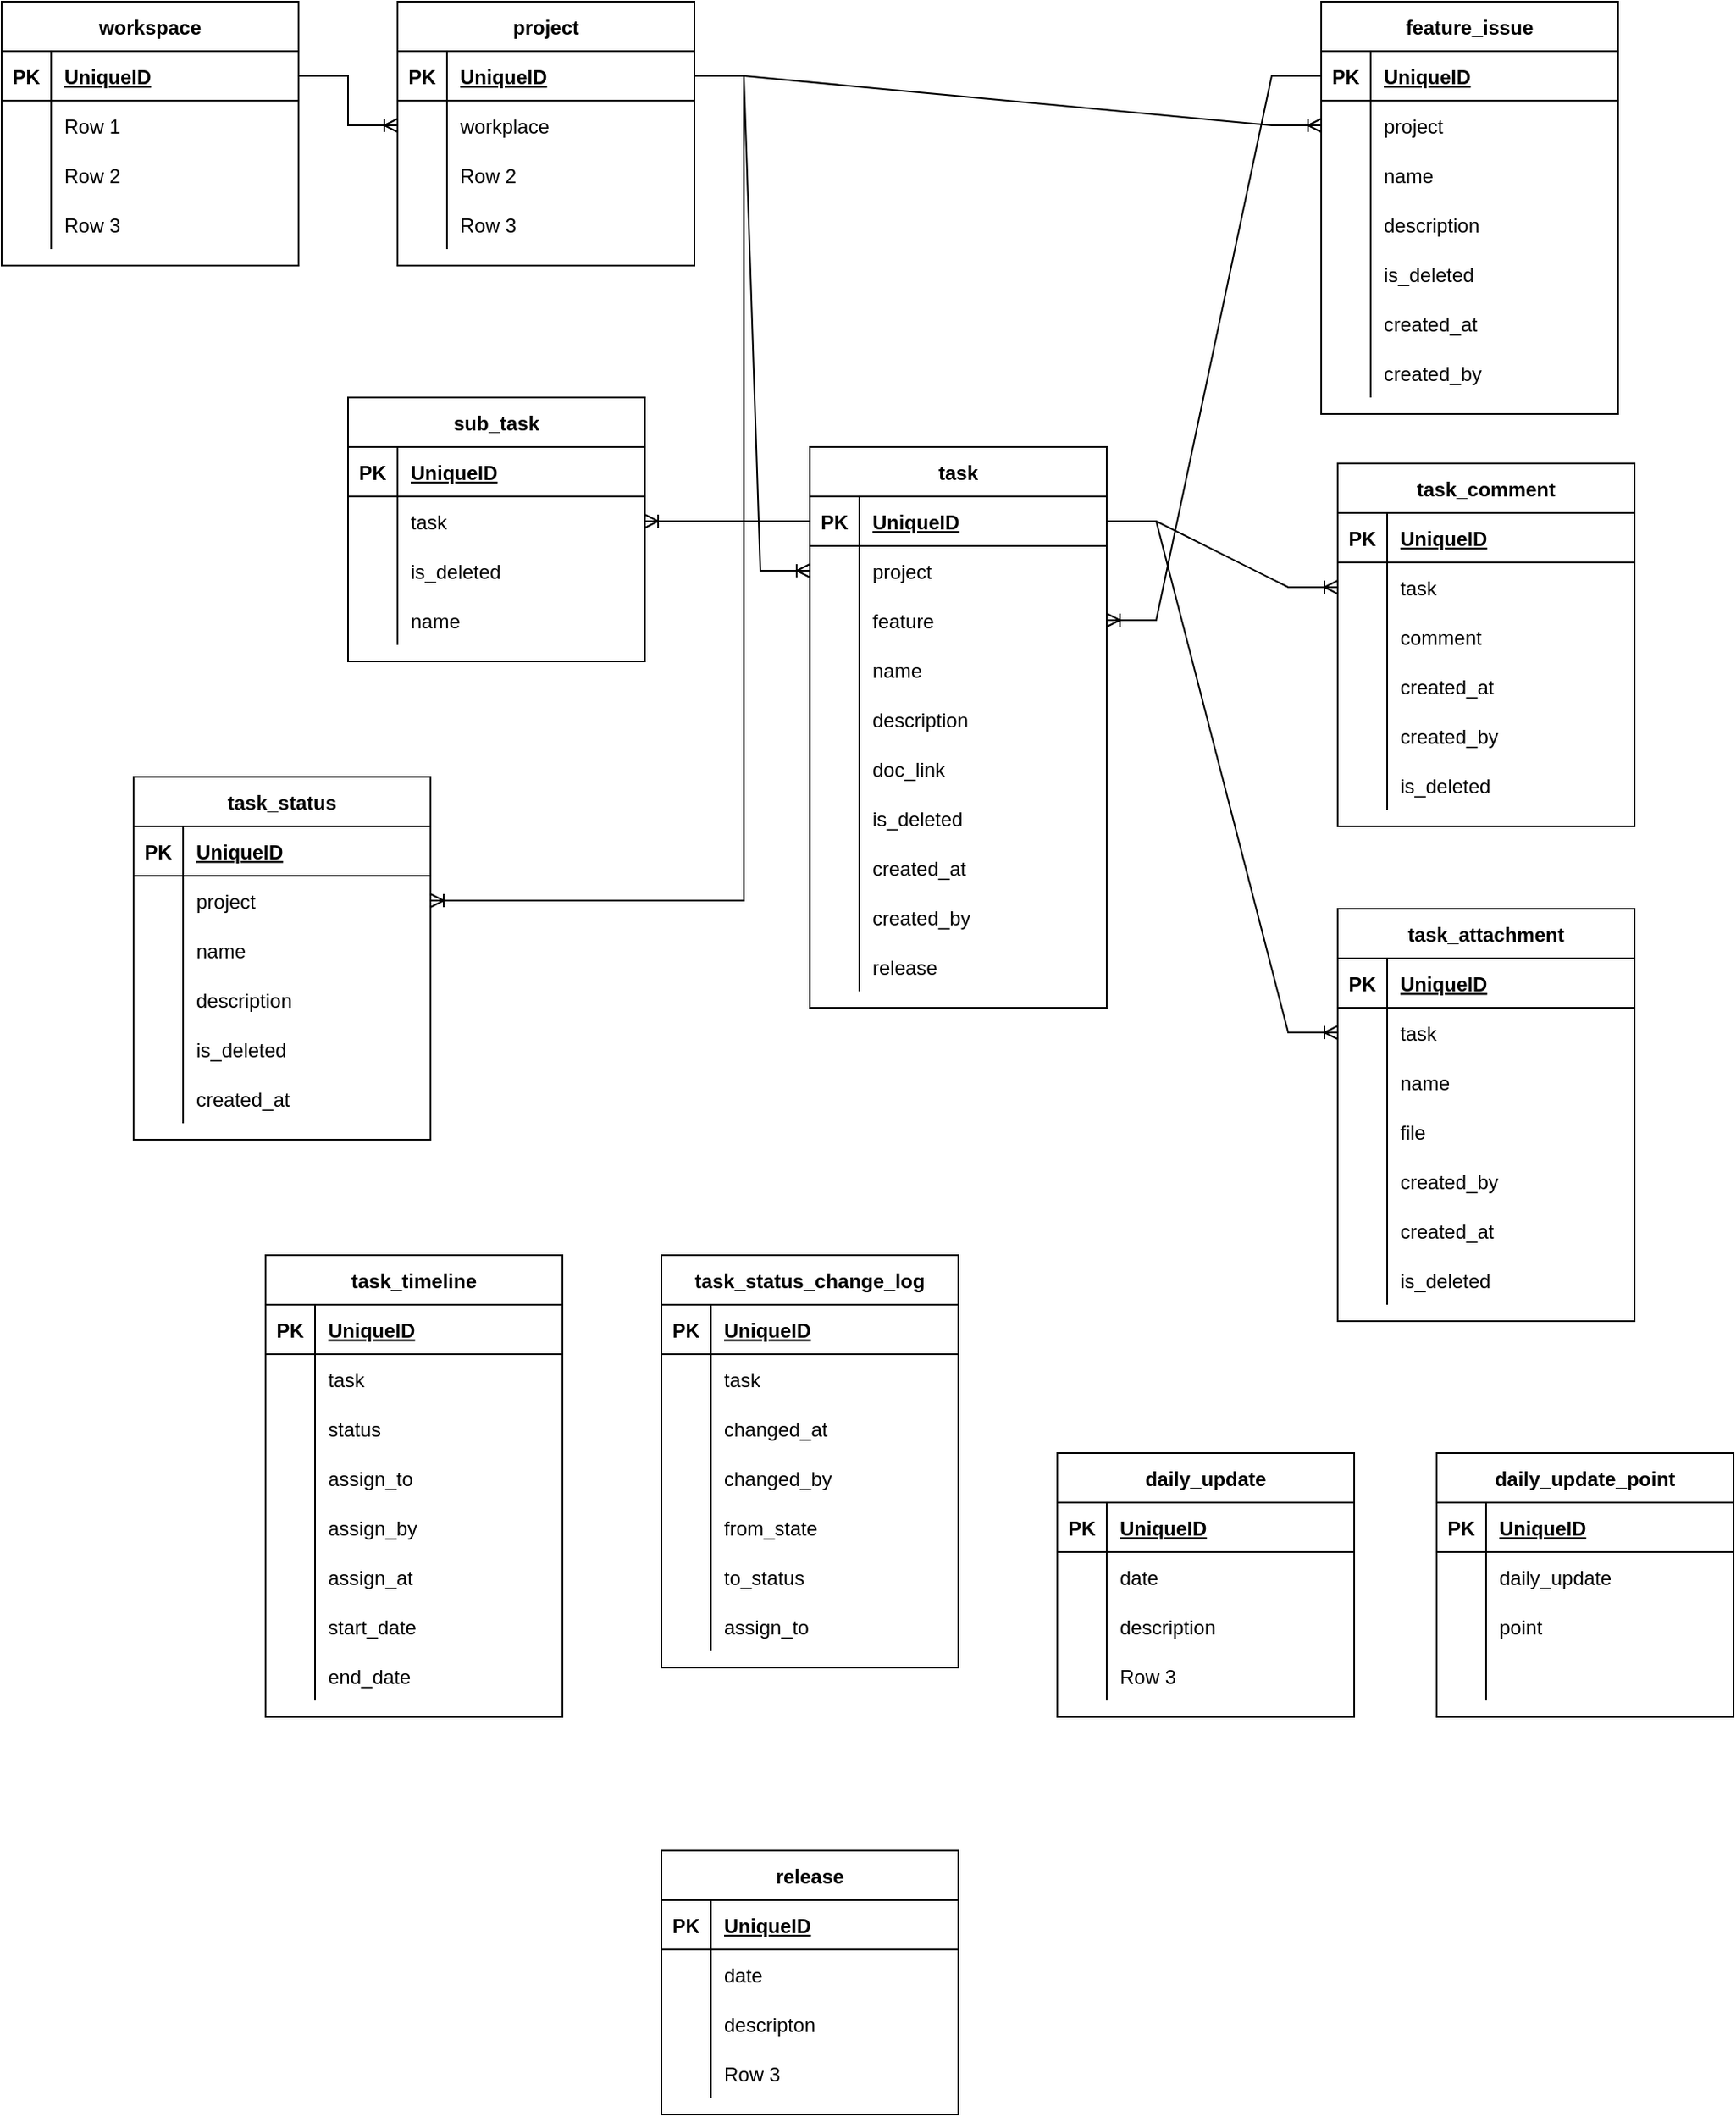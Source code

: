 <mxfile version="15.7.0" type="github">
  <diagram id="eg5pqq7xktSiOkaA8so7" name="Page-1">
    <mxGraphModel dx="1102" dy="572" grid="1" gridSize="10" guides="1" tooltips="1" connect="1" arrows="1" fold="1" page="1" pageScale="1" pageWidth="1169" pageHeight="827" math="0" shadow="0">
      <root>
        <mxCell id="0" />
        <mxCell id="1" parent="0" />
        <mxCell id="oUfMENGLKYKHC3DwPBi--1" value="task" style="shape=table;startSize=30;container=1;collapsible=1;childLayout=tableLayout;fixedRows=1;rowLines=0;fontStyle=1;align=center;resizeLast=1;" vertex="1" parent="1">
          <mxGeometry x="530" y="310" width="180" height="340" as="geometry" />
        </mxCell>
        <mxCell id="oUfMENGLKYKHC3DwPBi--2" value="" style="shape=partialRectangle;collapsible=0;dropTarget=0;pointerEvents=0;fillColor=none;top=0;left=0;bottom=1;right=0;points=[[0,0.5],[1,0.5]];portConstraint=eastwest;" vertex="1" parent="oUfMENGLKYKHC3DwPBi--1">
          <mxGeometry y="30" width="180" height="30" as="geometry" />
        </mxCell>
        <mxCell id="oUfMENGLKYKHC3DwPBi--3" value="PK" style="shape=partialRectangle;connectable=0;fillColor=none;top=0;left=0;bottom=0;right=0;fontStyle=1;overflow=hidden;" vertex="1" parent="oUfMENGLKYKHC3DwPBi--2">
          <mxGeometry width="30" height="30" as="geometry">
            <mxRectangle width="30" height="30" as="alternateBounds" />
          </mxGeometry>
        </mxCell>
        <mxCell id="oUfMENGLKYKHC3DwPBi--4" value="UniqueID" style="shape=partialRectangle;connectable=0;fillColor=none;top=0;left=0;bottom=0;right=0;align=left;spacingLeft=6;fontStyle=5;overflow=hidden;" vertex="1" parent="oUfMENGLKYKHC3DwPBi--2">
          <mxGeometry x="30" width="150" height="30" as="geometry">
            <mxRectangle width="150" height="30" as="alternateBounds" />
          </mxGeometry>
        </mxCell>
        <mxCell id="oUfMENGLKYKHC3DwPBi--160" value="" style="shape=partialRectangle;collapsible=0;dropTarget=0;pointerEvents=0;fillColor=none;top=0;left=0;bottom=0;right=0;points=[[0,0.5],[1,0.5]];portConstraint=eastwest;" vertex="1" parent="oUfMENGLKYKHC3DwPBi--1">
          <mxGeometry y="60" width="180" height="30" as="geometry" />
        </mxCell>
        <mxCell id="oUfMENGLKYKHC3DwPBi--161" value="" style="shape=partialRectangle;connectable=0;fillColor=none;top=0;left=0;bottom=0;right=0;editable=1;overflow=hidden;" vertex="1" parent="oUfMENGLKYKHC3DwPBi--160">
          <mxGeometry width="30" height="30" as="geometry">
            <mxRectangle width="30" height="30" as="alternateBounds" />
          </mxGeometry>
        </mxCell>
        <mxCell id="oUfMENGLKYKHC3DwPBi--162" value="project" style="shape=partialRectangle;connectable=0;fillColor=none;top=0;left=0;bottom=0;right=0;align=left;spacingLeft=6;overflow=hidden;" vertex="1" parent="oUfMENGLKYKHC3DwPBi--160">
          <mxGeometry x="30" width="150" height="30" as="geometry">
            <mxRectangle width="150" height="30" as="alternateBounds" />
          </mxGeometry>
        </mxCell>
        <mxCell id="oUfMENGLKYKHC3DwPBi--108" value="" style="shape=partialRectangle;collapsible=0;dropTarget=0;pointerEvents=0;fillColor=none;top=0;left=0;bottom=0;right=0;points=[[0,0.5],[1,0.5]];portConstraint=eastwest;" vertex="1" parent="oUfMENGLKYKHC3DwPBi--1">
          <mxGeometry y="90" width="180" height="30" as="geometry" />
        </mxCell>
        <mxCell id="oUfMENGLKYKHC3DwPBi--109" value="" style="shape=partialRectangle;connectable=0;fillColor=none;top=0;left=0;bottom=0;right=0;editable=1;overflow=hidden;" vertex="1" parent="oUfMENGLKYKHC3DwPBi--108">
          <mxGeometry width="30" height="30" as="geometry">
            <mxRectangle width="30" height="30" as="alternateBounds" />
          </mxGeometry>
        </mxCell>
        <mxCell id="oUfMENGLKYKHC3DwPBi--110" value="feature" style="shape=partialRectangle;connectable=0;fillColor=none;top=0;left=0;bottom=0;right=0;align=left;spacingLeft=6;overflow=hidden;" vertex="1" parent="oUfMENGLKYKHC3DwPBi--108">
          <mxGeometry x="30" width="150" height="30" as="geometry">
            <mxRectangle width="150" height="30" as="alternateBounds" />
          </mxGeometry>
        </mxCell>
        <mxCell id="oUfMENGLKYKHC3DwPBi--5" value="" style="shape=partialRectangle;collapsible=0;dropTarget=0;pointerEvents=0;fillColor=none;top=0;left=0;bottom=0;right=0;points=[[0,0.5],[1,0.5]];portConstraint=eastwest;" vertex="1" parent="oUfMENGLKYKHC3DwPBi--1">
          <mxGeometry y="120" width="180" height="30" as="geometry" />
        </mxCell>
        <mxCell id="oUfMENGLKYKHC3DwPBi--6" value="" style="shape=partialRectangle;connectable=0;fillColor=none;top=0;left=0;bottom=0;right=0;editable=1;overflow=hidden;" vertex="1" parent="oUfMENGLKYKHC3DwPBi--5">
          <mxGeometry width="30" height="30" as="geometry">
            <mxRectangle width="30" height="30" as="alternateBounds" />
          </mxGeometry>
        </mxCell>
        <mxCell id="oUfMENGLKYKHC3DwPBi--7" value="name" style="shape=partialRectangle;connectable=0;fillColor=none;top=0;left=0;bottom=0;right=0;align=left;spacingLeft=6;overflow=hidden;" vertex="1" parent="oUfMENGLKYKHC3DwPBi--5">
          <mxGeometry x="30" width="150" height="30" as="geometry">
            <mxRectangle width="150" height="30" as="alternateBounds" />
          </mxGeometry>
        </mxCell>
        <mxCell id="oUfMENGLKYKHC3DwPBi--8" value="" style="shape=partialRectangle;collapsible=0;dropTarget=0;pointerEvents=0;fillColor=none;top=0;left=0;bottom=0;right=0;points=[[0,0.5],[1,0.5]];portConstraint=eastwest;" vertex="1" parent="oUfMENGLKYKHC3DwPBi--1">
          <mxGeometry y="150" width="180" height="30" as="geometry" />
        </mxCell>
        <mxCell id="oUfMENGLKYKHC3DwPBi--9" value="" style="shape=partialRectangle;connectable=0;fillColor=none;top=0;left=0;bottom=0;right=0;editable=1;overflow=hidden;" vertex="1" parent="oUfMENGLKYKHC3DwPBi--8">
          <mxGeometry width="30" height="30" as="geometry">
            <mxRectangle width="30" height="30" as="alternateBounds" />
          </mxGeometry>
        </mxCell>
        <mxCell id="oUfMENGLKYKHC3DwPBi--10" value="description" style="shape=partialRectangle;connectable=0;fillColor=none;top=0;left=0;bottom=0;right=0;align=left;spacingLeft=6;overflow=hidden;" vertex="1" parent="oUfMENGLKYKHC3DwPBi--8">
          <mxGeometry x="30" width="150" height="30" as="geometry">
            <mxRectangle width="150" height="30" as="alternateBounds" />
          </mxGeometry>
        </mxCell>
        <mxCell id="oUfMENGLKYKHC3DwPBi--80" value="" style="shape=partialRectangle;collapsible=0;dropTarget=0;pointerEvents=0;fillColor=none;top=0;left=0;bottom=0;right=0;points=[[0,0.5],[1,0.5]];portConstraint=eastwest;" vertex="1" parent="oUfMENGLKYKHC3DwPBi--1">
          <mxGeometry y="180" width="180" height="30" as="geometry" />
        </mxCell>
        <mxCell id="oUfMENGLKYKHC3DwPBi--81" value="" style="shape=partialRectangle;connectable=0;fillColor=none;top=0;left=0;bottom=0;right=0;editable=1;overflow=hidden;" vertex="1" parent="oUfMENGLKYKHC3DwPBi--80">
          <mxGeometry width="30" height="30" as="geometry">
            <mxRectangle width="30" height="30" as="alternateBounds" />
          </mxGeometry>
        </mxCell>
        <mxCell id="oUfMENGLKYKHC3DwPBi--82" value="doc_link" style="shape=partialRectangle;connectable=0;fillColor=none;top=0;left=0;bottom=0;right=0;align=left;spacingLeft=6;overflow=hidden;" vertex="1" parent="oUfMENGLKYKHC3DwPBi--80">
          <mxGeometry x="30" width="150" height="30" as="geometry">
            <mxRectangle width="150" height="30" as="alternateBounds" />
          </mxGeometry>
        </mxCell>
        <mxCell id="oUfMENGLKYKHC3DwPBi--11" value="" style="shape=partialRectangle;collapsible=0;dropTarget=0;pointerEvents=0;fillColor=none;top=0;left=0;bottom=0;right=0;points=[[0,0.5],[1,0.5]];portConstraint=eastwest;" vertex="1" parent="oUfMENGLKYKHC3DwPBi--1">
          <mxGeometry y="210" width="180" height="30" as="geometry" />
        </mxCell>
        <mxCell id="oUfMENGLKYKHC3DwPBi--12" value="" style="shape=partialRectangle;connectable=0;fillColor=none;top=0;left=0;bottom=0;right=0;editable=1;overflow=hidden;" vertex="1" parent="oUfMENGLKYKHC3DwPBi--11">
          <mxGeometry width="30" height="30" as="geometry">
            <mxRectangle width="30" height="30" as="alternateBounds" />
          </mxGeometry>
        </mxCell>
        <mxCell id="oUfMENGLKYKHC3DwPBi--13" value="is_deleted" style="shape=partialRectangle;connectable=0;fillColor=none;top=0;left=0;bottom=0;right=0;align=left;spacingLeft=6;overflow=hidden;" vertex="1" parent="oUfMENGLKYKHC3DwPBi--11">
          <mxGeometry x="30" width="150" height="30" as="geometry">
            <mxRectangle width="150" height="30" as="alternateBounds" />
          </mxGeometry>
        </mxCell>
        <mxCell id="oUfMENGLKYKHC3DwPBi--102" value="" style="shape=partialRectangle;collapsible=0;dropTarget=0;pointerEvents=0;fillColor=none;top=0;left=0;bottom=0;right=0;points=[[0,0.5],[1,0.5]];portConstraint=eastwest;" vertex="1" parent="oUfMENGLKYKHC3DwPBi--1">
          <mxGeometry y="240" width="180" height="30" as="geometry" />
        </mxCell>
        <mxCell id="oUfMENGLKYKHC3DwPBi--103" value="" style="shape=partialRectangle;connectable=0;fillColor=none;top=0;left=0;bottom=0;right=0;editable=1;overflow=hidden;" vertex="1" parent="oUfMENGLKYKHC3DwPBi--102">
          <mxGeometry width="30" height="30" as="geometry">
            <mxRectangle width="30" height="30" as="alternateBounds" />
          </mxGeometry>
        </mxCell>
        <mxCell id="oUfMENGLKYKHC3DwPBi--104" value="created_at" style="shape=partialRectangle;connectable=0;fillColor=none;top=0;left=0;bottom=0;right=0;align=left;spacingLeft=6;overflow=hidden;" vertex="1" parent="oUfMENGLKYKHC3DwPBi--102">
          <mxGeometry x="30" width="150" height="30" as="geometry">
            <mxRectangle width="150" height="30" as="alternateBounds" />
          </mxGeometry>
        </mxCell>
        <mxCell id="oUfMENGLKYKHC3DwPBi--105" value="" style="shape=partialRectangle;collapsible=0;dropTarget=0;pointerEvents=0;fillColor=none;top=0;left=0;bottom=0;right=0;points=[[0,0.5],[1,0.5]];portConstraint=eastwest;" vertex="1" parent="oUfMENGLKYKHC3DwPBi--1">
          <mxGeometry y="270" width="180" height="30" as="geometry" />
        </mxCell>
        <mxCell id="oUfMENGLKYKHC3DwPBi--106" value="" style="shape=partialRectangle;connectable=0;fillColor=none;top=0;left=0;bottom=0;right=0;editable=1;overflow=hidden;" vertex="1" parent="oUfMENGLKYKHC3DwPBi--105">
          <mxGeometry width="30" height="30" as="geometry">
            <mxRectangle width="30" height="30" as="alternateBounds" />
          </mxGeometry>
        </mxCell>
        <mxCell id="oUfMENGLKYKHC3DwPBi--107" value="created_by" style="shape=partialRectangle;connectable=0;fillColor=none;top=0;left=0;bottom=0;right=0;align=left;spacingLeft=6;overflow=hidden;" vertex="1" parent="oUfMENGLKYKHC3DwPBi--105">
          <mxGeometry x="30" width="150" height="30" as="geometry">
            <mxRectangle width="150" height="30" as="alternateBounds" />
          </mxGeometry>
        </mxCell>
        <mxCell id="oUfMENGLKYKHC3DwPBi--254" value="" style="shape=partialRectangle;collapsible=0;dropTarget=0;pointerEvents=0;fillColor=none;top=0;left=0;bottom=0;right=0;points=[[0,0.5],[1,0.5]];portConstraint=eastwest;" vertex="1" parent="oUfMENGLKYKHC3DwPBi--1">
          <mxGeometry y="300" width="180" height="30" as="geometry" />
        </mxCell>
        <mxCell id="oUfMENGLKYKHC3DwPBi--255" value="" style="shape=partialRectangle;connectable=0;fillColor=none;top=0;left=0;bottom=0;right=0;editable=1;overflow=hidden;" vertex="1" parent="oUfMENGLKYKHC3DwPBi--254">
          <mxGeometry width="30" height="30" as="geometry">
            <mxRectangle width="30" height="30" as="alternateBounds" />
          </mxGeometry>
        </mxCell>
        <mxCell id="oUfMENGLKYKHC3DwPBi--256" value="release" style="shape=partialRectangle;connectable=0;fillColor=none;top=0;left=0;bottom=0;right=0;align=left;spacingLeft=6;overflow=hidden;" vertex="1" parent="oUfMENGLKYKHC3DwPBi--254">
          <mxGeometry x="30" width="150" height="30" as="geometry">
            <mxRectangle width="150" height="30" as="alternateBounds" />
          </mxGeometry>
        </mxCell>
        <mxCell id="oUfMENGLKYKHC3DwPBi--14" value="sub_task" style="shape=table;startSize=30;container=1;collapsible=1;childLayout=tableLayout;fixedRows=1;rowLines=0;fontStyle=1;align=center;resizeLast=1;" vertex="1" parent="1">
          <mxGeometry x="250" y="280" width="180" height="160" as="geometry" />
        </mxCell>
        <mxCell id="oUfMENGLKYKHC3DwPBi--15" value="" style="shape=partialRectangle;collapsible=0;dropTarget=0;pointerEvents=0;fillColor=none;top=0;left=0;bottom=1;right=0;points=[[0,0.5],[1,0.5]];portConstraint=eastwest;" vertex="1" parent="oUfMENGLKYKHC3DwPBi--14">
          <mxGeometry y="30" width="180" height="30" as="geometry" />
        </mxCell>
        <mxCell id="oUfMENGLKYKHC3DwPBi--16" value="PK" style="shape=partialRectangle;connectable=0;fillColor=none;top=0;left=0;bottom=0;right=0;fontStyle=1;overflow=hidden;" vertex="1" parent="oUfMENGLKYKHC3DwPBi--15">
          <mxGeometry width="30" height="30" as="geometry">
            <mxRectangle width="30" height="30" as="alternateBounds" />
          </mxGeometry>
        </mxCell>
        <mxCell id="oUfMENGLKYKHC3DwPBi--17" value="UniqueID" style="shape=partialRectangle;connectable=0;fillColor=none;top=0;left=0;bottom=0;right=0;align=left;spacingLeft=6;fontStyle=5;overflow=hidden;" vertex="1" parent="oUfMENGLKYKHC3DwPBi--15">
          <mxGeometry x="30" width="150" height="30" as="geometry">
            <mxRectangle width="150" height="30" as="alternateBounds" />
          </mxGeometry>
        </mxCell>
        <mxCell id="oUfMENGLKYKHC3DwPBi--18" value="" style="shape=partialRectangle;collapsible=0;dropTarget=0;pointerEvents=0;fillColor=none;top=0;left=0;bottom=0;right=0;points=[[0,0.5],[1,0.5]];portConstraint=eastwest;" vertex="1" parent="oUfMENGLKYKHC3DwPBi--14">
          <mxGeometry y="60" width="180" height="30" as="geometry" />
        </mxCell>
        <mxCell id="oUfMENGLKYKHC3DwPBi--19" value="" style="shape=partialRectangle;connectable=0;fillColor=none;top=0;left=0;bottom=0;right=0;editable=1;overflow=hidden;" vertex="1" parent="oUfMENGLKYKHC3DwPBi--18">
          <mxGeometry width="30" height="30" as="geometry">
            <mxRectangle width="30" height="30" as="alternateBounds" />
          </mxGeometry>
        </mxCell>
        <mxCell id="oUfMENGLKYKHC3DwPBi--20" value="task" style="shape=partialRectangle;connectable=0;fillColor=none;top=0;left=0;bottom=0;right=0;align=left;spacingLeft=6;overflow=hidden;" vertex="1" parent="oUfMENGLKYKHC3DwPBi--18">
          <mxGeometry x="30" width="150" height="30" as="geometry">
            <mxRectangle width="150" height="30" as="alternateBounds" />
          </mxGeometry>
        </mxCell>
        <mxCell id="oUfMENGLKYKHC3DwPBi--24" value="" style="shape=partialRectangle;collapsible=0;dropTarget=0;pointerEvents=0;fillColor=none;top=0;left=0;bottom=0;right=0;points=[[0,0.5],[1,0.5]];portConstraint=eastwest;" vertex="1" parent="oUfMENGLKYKHC3DwPBi--14">
          <mxGeometry y="90" width="180" height="30" as="geometry" />
        </mxCell>
        <mxCell id="oUfMENGLKYKHC3DwPBi--25" value="" style="shape=partialRectangle;connectable=0;fillColor=none;top=0;left=0;bottom=0;right=0;editable=1;overflow=hidden;" vertex="1" parent="oUfMENGLKYKHC3DwPBi--24">
          <mxGeometry width="30" height="30" as="geometry">
            <mxRectangle width="30" height="30" as="alternateBounds" />
          </mxGeometry>
        </mxCell>
        <mxCell id="oUfMENGLKYKHC3DwPBi--26" value="is_deleted" style="shape=partialRectangle;connectable=0;fillColor=none;top=0;left=0;bottom=0;right=0;align=left;spacingLeft=6;overflow=hidden;" vertex="1" parent="oUfMENGLKYKHC3DwPBi--24">
          <mxGeometry x="30" width="150" height="30" as="geometry">
            <mxRectangle width="150" height="30" as="alternateBounds" />
          </mxGeometry>
        </mxCell>
        <mxCell id="oUfMENGLKYKHC3DwPBi--21" value="" style="shape=partialRectangle;collapsible=0;dropTarget=0;pointerEvents=0;fillColor=none;top=0;left=0;bottom=0;right=0;points=[[0,0.5],[1,0.5]];portConstraint=eastwest;" vertex="1" parent="oUfMENGLKYKHC3DwPBi--14">
          <mxGeometry y="120" width="180" height="30" as="geometry" />
        </mxCell>
        <mxCell id="oUfMENGLKYKHC3DwPBi--22" value="" style="shape=partialRectangle;connectable=0;fillColor=none;top=0;left=0;bottom=0;right=0;editable=1;overflow=hidden;" vertex="1" parent="oUfMENGLKYKHC3DwPBi--21">
          <mxGeometry width="30" height="30" as="geometry">
            <mxRectangle width="30" height="30" as="alternateBounds" />
          </mxGeometry>
        </mxCell>
        <mxCell id="oUfMENGLKYKHC3DwPBi--23" value="name" style="shape=partialRectangle;connectable=0;fillColor=none;top=0;left=0;bottom=0;right=0;align=left;spacingLeft=6;overflow=hidden;" vertex="1" parent="oUfMENGLKYKHC3DwPBi--21">
          <mxGeometry x="30" width="150" height="30" as="geometry">
            <mxRectangle width="150" height="30" as="alternateBounds" />
          </mxGeometry>
        </mxCell>
        <mxCell id="oUfMENGLKYKHC3DwPBi--34" value="" style="edgeStyle=entityRelationEdgeStyle;fontSize=12;html=1;endArrow=ERoneToMany;rounded=0;" edge="1" parent="1" source="oUfMENGLKYKHC3DwPBi--2" target="oUfMENGLKYKHC3DwPBi--18">
          <mxGeometry width="100" height="100" relative="1" as="geometry">
            <mxPoint x="760" y="530" as="sourcePoint" />
            <mxPoint x="860" y="430" as="targetPoint" />
          </mxGeometry>
        </mxCell>
        <mxCell id="oUfMENGLKYKHC3DwPBi--35" value="task_comment" style="shape=table;startSize=30;container=1;collapsible=1;childLayout=tableLayout;fixedRows=1;rowLines=0;fontStyle=1;align=center;resizeLast=1;" vertex="1" parent="1">
          <mxGeometry x="850" y="320" width="180" height="220" as="geometry" />
        </mxCell>
        <mxCell id="oUfMENGLKYKHC3DwPBi--36" value="" style="shape=partialRectangle;collapsible=0;dropTarget=0;pointerEvents=0;fillColor=none;top=0;left=0;bottom=1;right=0;points=[[0,0.5],[1,0.5]];portConstraint=eastwest;" vertex="1" parent="oUfMENGLKYKHC3DwPBi--35">
          <mxGeometry y="30" width="180" height="30" as="geometry" />
        </mxCell>
        <mxCell id="oUfMENGLKYKHC3DwPBi--37" value="PK" style="shape=partialRectangle;connectable=0;fillColor=none;top=0;left=0;bottom=0;right=0;fontStyle=1;overflow=hidden;" vertex="1" parent="oUfMENGLKYKHC3DwPBi--36">
          <mxGeometry width="30" height="30" as="geometry">
            <mxRectangle width="30" height="30" as="alternateBounds" />
          </mxGeometry>
        </mxCell>
        <mxCell id="oUfMENGLKYKHC3DwPBi--38" value="UniqueID" style="shape=partialRectangle;connectable=0;fillColor=none;top=0;left=0;bottom=0;right=0;align=left;spacingLeft=6;fontStyle=5;overflow=hidden;" vertex="1" parent="oUfMENGLKYKHC3DwPBi--36">
          <mxGeometry x="30" width="150" height="30" as="geometry">
            <mxRectangle width="150" height="30" as="alternateBounds" />
          </mxGeometry>
        </mxCell>
        <mxCell id="oUfMENGLKYKHC3DwPBi--39" value="" style="shape=partialRectangle;collapsible=0;dropTarget=0;pointerEvents=0;fillColor=none;top=0;left=0;bottom=0;right=0;points=[[0,0.5],[1,0.5]];portConstraint=eastwest;" vertex="1" parent="oUfMENGLKYKHC3DwPBi--35">
          <mxGeometry y="60" width="180" height="30" as="geometry" />
        </mxCell>
        <mxCell id="oUfMENGLKYKHC3DwPBi--40" value="" style="shape=partialRectangle;connectable=0;fillColor=none;top=0;left=0;bottom=0;right=0;editable=1;overflow=hidden;" vertex="1" parent="oUfMENGLKYKHC3DwPBi--39">
          <mxGeometry width="30" height="30" as="geometry">
            <mxRectangle width="30" height="30" as="alternateBounds" />
          </mxGeometry>
        </mxCell>
        <mxCell id="oUfMENGLKYKHC3DwPBi--41" value="task" style="shape=partialRectangle;connectable=0;fillColor=none;top=0;left=0;bottom=0;right=0;align=left;spacingLeft=6;overflow=hidden;" vertex="1" parent="oUfMENGLKYKHC3DwPBi--39">
          <mxGeometry x="30" width="150" height="30" as="geometry">
            <mxRectangle width="150" height="30" as="alternateBounds" />
          </mxGeometry>
        </mxCell>
        <mxCell id="oUfMENGLKYKHC3DwPBi--52" value="" style="shape=partialRectangle;collapsible=0;dropTarget=0;pointerEvents=0;fillColor=none;top=0;left=0;bottom=0;right=0;points=[[0,0.5],[1,0.5]];portConstraint=eastwest;" vertex="1" parent="oUfMENGLKYKHC3DwPBi--35">
          <mxGeometry y="90" width="180" height="30" as="geometry" />
        </mxCell>
        <mxCell id="oUfMENGLKYKHC3DwPBi--53" value="" style="shape=partialRectangle;connectable=0;fillColor=none;top=0;left=0;bottom=0;right=0;editable=1;overflow=hidden;" vertex="1" parent="oUfMENGLKYKHC3DwPBi--52">
          <mxGeometry width="30" height="30" as="geometry">
            <mxRectangle width="30" height="30" as="alternateBounds" />
          </mxGeometry>
        </mxCell>
        <mxCell id="oUfMENGLKYKHC3DwPBi--54" value="comment" style="shape=partialRectangle;connectable=0;fillColor=none;top=0;left=0;bottom=0;right=0;align=left;spacingLeft=6;overflow=hidden;" vertex="1" parent="oUfMENGLKYKHC3DwPBi--52">
          <mxGeometry x="30" width="150" height="30" as="geometry">
            <mxRectangle width="150" height="30" as="alternateBounds" />
          </mxGeometry>
        </mxCell>
        <mxCell id="oUfMENGLKYKHC3DwPBi--42" value="" style="shape=partialRectangle;collapsible=0;dropTarget=0;pointerEvents=0;fillColor=none;top=0;left=0;bottom=0;right=0;points=[[0,0.5],[1,0.5]];portConstraint=eastwest;" vertex="1" parent="oUfMENGLKYKHC3DwPBi--35">
          <mxGeometry y="120" width="180" height="30" as="geometry" />
        </mxCell>
        <mxCell id="oUfMENGLKYKHC3DwPBi--43" value="" style="shape=partialRectangle;connectable=0;fillColor=none;top=0;left=0;bottom=0;right=0;editable=1;overflow=hidden;" vertex="1" parent="oUfMENGLKYKHC3DwPBi--42">
          <mxGeometry width="30" height="30" as="geometry">
            <mxRectangle width="30" height="30" as="alternateBounds" />
          </mxGeometry>
        </mxCell>
        <mxCell id="oUfMENGLKYKHC3DwPBi--44" value="created_at" style="shape=partialRectangle;connectable=0;fillColor=none;top=0;left=0;bottom=0;right=0;align=left;spacingLeft=6;overflow=hidden;" vertex="1" parent="oUfMENGLKYKHC3DwPBi--42">
          <mxGeometry x="30" width="150" height="30" as="geometry">
            <mxRectangle width="150" height="30" as="alternateBounds" />
          </mxGeometry>
        </mxCell>
        <mxCell id="oUfMENGLKYKHC3DwPBi--45" value="" style="shape=partialRectangle;collapsible=0;dropTarget=0;pointerEvents=0;fillColor=none;top=0;left=0;bottom=0;right=0;points=[[0,0.5],[1,0.5]];portConstraint=eastwest;" vertex="1" parent="oUfMENGLKYKHC3DwPBi--35">
          <mxGeometry y="150" width="180" height="30" as="geometry" />
        </mxCell>
        <mxCell id="oUfMENGLKYKHC3DwPBi--46" value="" style="shape=partialRectangle;connectable=0;fillColor=none;top=0;left=0;bottom=0;right=0;editable=1;overflow=hidden;" vertex="1" parent="oUfMENGLKYKHC3DwPBi--45">
          <mxGeometry width="30" height="30" as="geometry">
            <mxRectangle width="30" height="30" as="alternateBounds" />
          </mxGeometry>
        </mxCell>
        <mxCell id="oUfMENGLKYKHC3DwPBi--47" value="created_by" style="shape=partialRectangle;connectable=0;fillColor=none;top=0;left=0;bottom=0;right=0;align=left;spacingLeft=6;overflow=hidden;" vertex="1" parent="oUfMENGLKYKHC3DwPBi--45">
          <mxGeometry x="30" width="150" height="30" as="geometry">
            <mxRectangle width="150" height="30" as="alternateBounds" />
          </mxGeometry>
        </mxCell>
        <mxCell id="oUfMENGLKYKHC3DwPBi--48" value="" style="shape=partialRectangle;collapsible=0;dropTarget=0;pointerEvents=0;fillColor=none;top=0;left=0;bottom=0;right=0;points=[[0,0.5],[1,0.5]];portConstraint=eastwest;" vertex="1" parent="oUfMENGLKYKHC3DwPBi--35">
          <mxGeometry y="180" width="180" height="30" as="geometry" />
        </mxCell>
        <mxCell id="oUfMENGLKYKHC3DwPBi--49" value="" style="shape=partialRectangle;connectable=0;fillColor=none;top=0;left=0;bottom=0;right=0;editable=1;overflow=hidden;" vertex="1" parent="oUfMENGLKYKHC3DwPBi--48">
          <mxGeometry width="30" height="30" as="geometry">
            <mxRectangle width="30" height="30" as="alternateBounds" />
          </mxGeometry>
        </mxCell>
        <mxCell id="oUfMENGLKYKHC3DwPBi--50" value="is_deleted" style="shape=partialRectangle;connectable=0;fillColor=none;top=0;left=0;bottom=0;right=0;align=left;spacingLeft=6;overflow=hidden;" vertex="1" parent="oUfMENGLKYKHC3DwPBi--48">
          <mxGeometry x="30" width="150" height="30" as="geometry">
            <mxRectangle width="150" height="30" as="alternateBounds" />
          </mxGeometry>
        </mxCell>
        <mxCell id="oUfMENGLKYKHC3DwPBi--51" value="" style="edgeStyle=entityRelationEdgeStyle;fontSize=12;html=1;endArrow=ERoneToMany;rounded=0;" edge="1" parent="1" source="oUfMENGLKYKHC3DwPBi--2" target="oUfMENGLKYKHC3DwPBi--39">
          <mxGeometry width="100" height="100" relative="1" as="geometry">
            <mxPoint x="640" y="660" as="sourcePoint" />
            <mxPoint x="740" y="560" as="targetPoint" />
          </mxGeometry>
        </mxCell>
        <mxCell id="oUfMENGLKYKHC3DwPBi--55" value="task_attachment" style="shape=table;startSize=30;container=1;collapsible=1;childLayout=tableLayout;fixedRows=1;rowLines=0;fontStyle=1;align=center;resizeLast=1;" vertex="1" parent="1">
          <mxGeometry x="850" y="590" width="180" height="250" as="geometry" />
        </mxCell>
        <mxCell id="oUfMENGLKYKHC3DwPBi--56" value="" style="shape=partialRectangle;collapsible=0;dropTarget=0;pointerEvents=0;fillColor=none;top=0;left=0;bottom=1;right=0;points=[[0,0.5],[1,0.5]];portConstraint=eastwest;" vertex="1" parent="oUfMENGLKYKHC3DwPBi--55">
          <mxGeometry y="30" width="180" height="30" as="geometry" />
        </mxCell>
        <mxCell id="oUfMENGLKYKHC3DwPBi--57" value="PK" style="shape=partialRectangle;connectable=0;fillColor=none;top=0;left=0;bottom=0;right=0;fontStyle=1;overflow=hidden;" vertex="1" parent="oUfMENGLKYKHC3DwPBi--56">
          <mxGeometry width="30" height="30" as="geometry">
            <mxRectangle width="30" height="30" as="alternateBounds" />
          </mxGeometry>
        </mxCell>
        <mxCell id="oUfMENGLKYKHC3DwPBi--58" value="UniqueID" style="shape=partialRectangle;connectable=0;fillColor=none;top=0;left=0;bottom=0;right=0;align=left;spacingLeft=6;fontStyle=5;overflow=hidden;" vertex="1" parent="oUfMENGLKYKHC3DwPBi--56">
          <mxGeometry x="30" width="150" height="30" as="geometry">
            <mxRectangle width="150" height="30" as="alternateBounds" />
          </mxGeometry>
        </mxCell>
        <mxCell id="oUfMENGLKYKHC3DwPBi--59" value="" style="shape=partialRectangle;collapsible=0;dropTarget=0;pointerEvents=0;fillColor=none;top=0;left=0;bottom=0;right=0;points=[[0,0.5],[1,0.5]];portConstraint=eastwest;" vertex="1" parent="oUfMENGLKYKHC3DwPBi--55">
          <mxGeometry y="60" width="180" height="30" as="geometry" />
        </mxCell>
        <mxCell id="oUfMENGLKYKHC3DwPBi--60" value="" style="shape=partialRectangle;connectable=0;fillColor=none;top=0;left=0;bottom=0;right=0;editable=1;overflow=hidden;" vertex="1" parent="oUfMENGLKYKHC3DwPBi--59">
          <mxGeometry width="30" height="30" as="geometry">
            <mxRectangle width="30" height="30" as="alternateBounds" />
          </mxGeometry>
        </mxCell>
        <mxCell id="oUfMENGLKYKHC3DwPBi--61" value="task" style="shape=partialRectangle;connectable=0;fillColor=none;top=0;left=0;bottom=0;right=0;align=left;spacingLeft=6;overflow=hidden;" vertex="1" parent="oUfMENGLKYKHC3DwPBi--59">
          <mxGeometry x="30" width="150" height="30" as="geometry">
            <mxRectangle width="150" height="30" as="alternateBounds" />
          </mxGeometry>
        </mxCell>
        <mxCell id="oUfMENGLKYKHC3DwPBi--74" value="" style="shape=partialRectangle;collapsible=0;dropTarget=0;pointerEvents=0;fillColor=none;top=0;left=0;bottom=0;right=0;points=[[0,0.5],[1,0.5]];portConstraint=eastwest;" vertex="1" parent="oUfMENGLKYKHC3DwPBi--55">
          <mxGeometry y="90" width="180" height="30" as="geometry" />
        </mxCell>
        <mxCell id="oUfMENGLKYKHC3DwPBi--75" value="" style="shape=partialRectangle;connectable=0;fillColor=none;top=0;left=0;bottom=0;right=0;editable=1;overflow=hidden;" vertex="1" parent="oUfMENGLKYKHC3DwPBi--74">
          <mxGeometry width="30" height="30" as="geometry">
            <mxRectangle width="30" height="30" as="alternateBounds" />
          </mxGeometry>
        </mxCell>
        <mxCell id="oUfMENGLKYKHC3DwPBi--76" value="name" style="shape=partialRectangle;connectable=0;fillColor=none;top=0;left=0;bottom=0;right=0;align=left;spacingLeft=6;overflow=hidden;" vertex="1" parent="oUfMENGLKYKHC3DwPBi--74">
          <mxGeometry x="30" width="150" height="30" as="geometry">
            <mxRectangle width="150" height="30" as="alternateBounds" />
          </mxGeometry>
        </mxCell>
        <mxCell id="oUfMENGLKYKHC3DwPBi--62" value="" style="shape=partialRectangle;collapsible=0;dropTarget=0;pointerEvents=0;fillColor=none;top=0;left=0;bottom=0;right=0;points=[[0,0.5],[1,0.5]];portConstraint=eastwest;" vertex="1" parent="oUfMENGLKYKHC3DwPBi--55">
          <mxGeometry y="120" width="180" height="30" as="geometry" />
        </mxCell>
        <mxCell id="oUfMENGLKYKHC3DwPBi--63" value="" style="shape=partialRectangle;connectable=0;fillColor=none;top=0;left=0;bottom=0;right=0;editable=1;overflow=hidden;" vertex="1" parent="oUfMENGLKYKHC3DwPBi--62">
          <mxGeometry width="30" height="30" as="geometry">
            <mxRectangle width="30" height="30" as="alternateBounds" />
          </mxGeometry>
        </mxCell>
        <mxCell id="oUfMENGLKYKHC3DwPBi--64" value="file" style="shape=partialRectangle;connectable=0;fillColor=none;top=0;left=0;bottom=0;right=0;align=left;spacingLeft=6;overflow=hidden;" vertex="1" parent="oUfMENGLKYKHC3DwPBi--62">
          <mxGeometry x="30" width="150" height="30" as="geometry">
            <mxRectangle width="150" height="30" as="alternateBounds" />
          </mxGeometry>
        </mxCell>
        <mxCell id="oUfMENGLKYKHC3DwPBi--65" value="" style="shape=partialRectangle;collapsible=0;dropTarget=0;pointerEvents=0;fillColor=none;top=0;left=0;bottom=0;right=0;points=[[0,0.5],[1,0.5]];portConstraint=eastwest;" vertex="1" parent="oUfMENGLKYKHC3DwPBi--55">
          <mxGeometry y="150" width="180" height="30" as="geometry" />
        </mxCell>
        <mxCell id="oUfMENGLKYKHC3DwPBi--66" value="" style="shape=partialRectangle;connectable=0;fillColor=none;top=0;left=0;bottom=0;right=0;editable=1;overflow=hidden;" vertex="1" parent="oUfMENGLKYKHC3DwPBi--65">
          <mxGeometry width="30" height="30" as="geometry">
            <mxRectangle width="30" height="30" as="alternateBounds" />
          </mxGeometry>
        </mxCell>
        <mxCell id="oUfMENGLKYKHC3DwPBi--67" value="created_by" style="shape=partialRectangle;connectable=0;fillColor=none;top=0;left=0;bottom=0;right=0;align=left;spacingLeft=6;overflow=hidden;" vertex="1" parent="oUfMENGLKYKHC3DwPBi--65">
          <mxGeometry x="30" width="150" height="30" as="geometry">
            <mxRectangle width="150" height="30" as="alternateBounds" />
          </mxGeometry>
        </mxCell>
        <mxCell id="oUfMENGLKYKHC3DwPBi--68" value="" style="shape=partialRectangle;collapsible=0;dropTarget=0;pointerEvents=0;fillColor=none;top=0;left=0;bottom=0;right=0;points=[[0,0.5],[1,0.5]];portConstraint=eastwest;" vertex="1" parent="oUfMENGLKYKHC3DwPBi--55">
          <mxGeometry y="180" width="180" height="30" as="geometry" />
        </mxCell>
        <mxCell id="oUfMENGLKYKHC3DwPBi--69" value="" style="shape=partialRectangle;connectable=0;fillColor=none;top=0;left=0;bottom=0;right=0;editable=1;overflow=hidden;" vertex="1" parent="oUfMENGLKYKHC3DwPBi--68">
          <mxGeometry width="30" height="30" as="geometry">
            <mxRectangle width="30" height="30" as="alternateBounds" />
          </mxGeometry>
        </mxCell>
        <mxCell id="oUfMENGLKYKHC3DwPBi--70" value="created_at" style="shape=partialRectangle;connectable=0;fillColor=none;top=0;left=0;bottom=0;right=0;align=left;spacingLeft=6;overflow=hidden;" vertex="1" parent="oUfMENGLKYKHC3DwPBi--68">
          <mxGeometry x="30" width="150" height="30" as="geometry">
            <mxRectangle width="150" height="30" as="alternateBounds" />
          </mxGeometry>
        </mxCell>
        <mxCell id="oUfMENGLKYKHC3DwPBi--71" value="" style="shape=partialRectangle;collapsible=0;dropTarget=0;pointerEvents=0;fillColor=none;top=0;left=0;bottom=0;right=0;points=[[0,0.5],[1,0.5]];portConstraint=eastwest;" vertex="1" parent="oUfMENGLKYKHC3DwPBi--55">
          <mxGeometry y="210" width="180" height="30" as="geometry" />
        </mxCell>
        <mxCell id="oUfMENGLKYKHC3DwPBi--72" value="" style="shape=partialRectangle;connectable=0;fillColor=none;top=0;left=0;bottom=0;right=0;editable=1;overflow=hidden;" vertex="1" parent="oUfMENGLKYKHC3DwPBi--71">
          <mxGeometry width="30" height="30" as="geometry">
            <mxRectangle width="30" height="30" as="alternateBounds" />
          </mxGeometry>
        </mxCell>
        <mxCell id="oUfMENGLKYKHC3DwPBi--73" value="is_deleted" style="shape=partialRectangle;connectable=0;fillColor=none;top=0;left=0;bottom=0;right=0;align=left;spacingLeft=6;overflow=hidden;" vertex="1" parent="oUfMENGLKYKHC3DwPBi--71">
          <mxGeometry x="30" width="150" height="30" as="geometry">
            <mxRectangle width="150" height="30" as="alternateBounds" />
          </mxGeometry>
        </mxCell>
        <mxCell id="oUfMENGLKYKHC3DwPBi--77" value="" style="edgeStyle=entityRelationEdgeStyle;fontSize=12;html=1;endArrow=ERoneToMany;rounded=0;" edge="1" parent="1" source="oUfMENGLKYKHC3DwPBi--2" target="oUfMENGLKYKHC3DwPBi--59">
          <mxGeometry width="100" height="100" relative="1" as="geometry">
            <mxPoint x="640" y="740" as="sourcePoint" />
            <mxPoint x="740" y="640" as="targetPoint" />
          </mxGeometry>
        </mxCell>
        <mxCell id="oUfMENGLKYKHC3DwPBi--83" value="feature_issue" style="shape=table;startSize=30;container=1;collapsible=1;childLayout=tableLayout;fixedRows=1;rowLines=0;fontStyle=1;align=center;resizeLast=1;" vertex="1" parent="1">
          <mxGeometry x="840" y="40" width="180" height="250" as="geometry" />
        </mxCell>
        <mxCell id="oUfMENGLKYKHC3DwPBi--84" value="" style="shape=partialRectangle;collapsible=0;dropTarget=0;pointerEvents=0;fillColor=none;top=0;left=0;bottom=1;right=0;points=[[0,0.5],[1,0.5]];portConstraint=eastwest;" vertex="1" parent="oUfMENGLKYKHC3DwPBi--83">
          <mxGeometry y="30" width="180" height="30" as="geometry" />
        </mxCell>
        <mxCell id="oUfMENGLKYKHC3DwPBi--85" value="PK" style="shape=partialRectangle;connectable=0;fillColor=none;top=0;left=0;bottom=0;right=0;fontStyle=1;overflow=hidden;" vertex="1" parent="oUfMENGLKYKHC3DwPBi--84">
          <mxGeometry width="30" height="30" as="geometry">
            <mxRectangle width="30" height="30" as="alternateBounds" />
          </mxGeometry>
        </mxCell>
        <mxCell id="oUfMENGLKYKHC3DwPBi--86" value="UniqueID" style="shape=partialRectangle;connectable=0;fillColor=none;top=0;left=0;bottom=0;right=0;align=left;spacingLeft=6;fontStyle=5;overflow=hidden;" vertex="1" parent="oUfMENGLKYKHC3DwPBi--84">
          <mxGeometry x="30" width="150" height="30" as="geometry">
            <mxRectangle width="150" height="30" as="alternateBounds" />
          </mxGeometry>
        </mxCell>
        <mxCell id="oUfMENGLKYKHC3DwPBi--87" value="" style="shape=partialRectangle;collapsible=0;dropTarget=0;pointerEvents=0;fillColor=none;top=0;left=0;bottom=0;right=0;points=[[0,0.5],[1,0.5]];portConstraint=eastwest;" vertex="1" parent="oUfMENGLKYKHC3DwPBi--83">
          <mxGeometry y="60" width="180" height="30" as="geometry" />
        </mxCell>
        <mxCell id="oUfMENGLKYKHC3DwPBi--88" value="" style="shape=partialRectangle;connectable=0;fillColor=none;top=0;left=0;bottom=0;right=0;editable=1;overflow=hidden;" vertex="1" parent="oUfMENGLKYKHC3DwPBi--87">
          <mxGeometry width="30" height="30" as="geometry">
            <mxRectangle width="30" height="30" as="alternateBounds" />
          </mxGeometry>
        </mxCell>
        <mxCell id="oUfMENGLKYKHC3DwPBi--89" value="project" style="shape=partialRectangle;connectable=0;fillColor=none;top=0;left=0;bottom=0;right=0;align=left;spacingLeft=6;overflow=hidden;" vertex="1" parent="oUfMENGLKYKHC3DwPBi--87">
          <mxGeometry x="30" width="150" height="30" as="geometry">
            <mxRectangle width="150" height="30" as="alternateBounds" />
          </mxGeometry>
        </mxCell>
        <mxCell id="oUfMENGLKYKHC3DwPBi--157" value="" style="shape=partialRectangle;collapsible=0;dropTarget=0;pointerEvents=0;fillColor=none;top=0;left=0;bottom=0;right=0;points=[[0,0.5],[1,0.5]];portConstraint=eastwest;" vertex="1" parent="oUfMENGLKYKHC3DwPBi--83">
          <mxGeometry y="90" width="180" height="30" as="geometry" />
        </mxCell>
        <mxCell id="oUfMENGLKYKHC3DwPBi--158" value="" style="shape=partialRectangle;connectable=0;fillColor=none;top=0;left=0;bottom=0;right=0;editable=1;overflow=hidden;" vertex="1" parent="oUfMENGLKYKHC3DwPBi--157">
          <mxGeometry width="30" height="30" as="geometry">
            <mxRectangle width="30" height="30" as="alternateBounds" />
          </mxGeometry>
        </mxCell>
        <mxCell id="oUfMENGLKYKHC3DwPBi--159" value="name" style="shape=partialRectangle;connectable=0;fillColor=none;top=0;left=0;bottom=0;right=0;align=left;spacingLeft=6;overflow=hidden;" vertex="1" parent="oUfMENGLKYKHC3DwPBi--157">
          <mxGeometry x="30" width="150" height="30" as="geometry">
            <mxRectangle width="150" height="30" as="alternateBounds" />
          </mxGeometry>
        </mxCell>
        <mxCell id="oUfMENGLKYKHC3DwPBi--90" value="" style="shape=partialRectangle;collapsible=0;dropTarget=0;pointerEvents=0;fillColor=none;top=0;left=0;bottom=0;right=0;points=[[0,0.5],[1,0.5]];portConstraint=eastwest;" vertex="1" parent="oUfMENGLKYKHC3DwPBi--83">
          <mxGeometry y="120" width="180" height="30" as="geometry" />
        </mxCell>
        <mxCell id="oUfMENGLKYKHC3DwPBi--91" value="" style="shape=partialRectangle;connectable=0;fillColor=none;top=0;left=0;bottom=0;right=0;editable=1;overflow=hidden;" vertex="1" parent="oUfMENGLKYKHC3DwPBi--90">
          <mxGeometry width="30" height="30" as="geometry">
            <mxRectangle width="30" height="30" as="alternateBounds" />
          </mxGeometry>
        </mxCell>
        <mxCell id="oUfMENGLKYKHC3DwPBi--92" value="description" style="shape=partialRectangle;connectable=0;fillColor=none;top=0;left=0;bottom=0;right=0;align=left;spacingLeft=6;overflow=hidden;" vertex="1" parent="oUfMENGLKYKHC3DwPBi--90">
          <mxGeometry x="30" width="150" height="30" as="geometry">
            <mxRectangle width="150" height="30" as="alternateBounds" />
          </mxGeometry>
        </mxCell>
        <mxCell id="oUfMENGLKYKHC3DwPBi--93" value="" style="shape=partialRectangle;collapsible=0;dropTarget=0;pointerEvents=0;fillColor=none;top=0;left=0;bottom=0;right=0;points=[[0,0.5],[1,0.5]];portConstraint=eastwest;" vertex="1" parent="oUfMENGLKYKHC3DwPBi--83">
          <mxGeometry y="150" width="180" height="30" as="geometry" />
        </mxCell>
        <mxCell id="oUfMENGLKYKHC3DwPBi--94" value="" style="shape=partialRectangle;connectable=0;fillColor=none;top=0;left=0;bottom=0;right=0;editable=1;overflow=hidden;" vertex="1" parent="oUfMENGLKYKHC3DwPBi--93">
          <mxGeometry width="30" height="30" as="geometry">
            <mxRectangle width="30" height="30" as="alternateBounds" />
          </mxGeometry>
        </mxCell>
        <mxCell id="oUfMENGLKYKHC3DwPBi--95" value="is_deleted" style="shape=partialRectangle;connectable=0;fillColor=none;top=0;left=0;bottom=0;right=0;align=left;spacingLeft=6;overflow=hidden;" vertex="1" parent="oUfMENGLKYKHC3DwPBi--93">
          <mxGeometry x="30" width="150" height="30" as="geometry">
            <mxRectangle width="150" height="30" as="alternateBounds" />
          </mxGeometry>
        </mxCell>
        <mxCell id="oUfMENGLKYKHC3DwPBi--96" value="" style="shape=partialRectangle;collapsible=0;dropTarget=0;pointerEvents=0;fillColor=none;top=0;left=0;bottom=0;right=0;points=[[0,0.5],[1,0.5]];portConstraint=eastwest;" vertex="1" parent="oUfMENGLKYKHC3DwPBi--83">
          <mxGeometry y="180" width="180" height="30" as="geometry" />
        </mxCell>
        <mxCell id="oUfMENGLKYKHC3DwPBi--97" value="" style="shape=partialRectangle;connectable=0;fillColor=none;top=0;left=0;bottom=0;right=0;editable=1;overflow=hidden;" vertex="1" parent="oUfMENGLKYKHC3DwPBi--96">
          <mxGeometry width="30" height="30" as="geometry">
            <mxRectangle width="30" height="30" as="alternateBounds" />
          </mxGeometry>
        </mxCell>
        <mxCell id="oUfMENGLKYKHC3DwPBi--98" value="created_at" style="shape=partialRectangle;connectable=0;fillColor=none;top=0;left=0;bottom=0;right=0;align=left;spacingLeft=6;overflow=hidden;" vertex="1" parent="oUfMENGLKYKHC3DwPBi--96">
          <mxGeometry x="30" width="150" height="30" as="geometry">
            <mxRectangle width="150" height="30" as="alternateBounds" />
          </mxGeometry>
        </mxCell>
        <mxCell id="oUfMENGLKYKHC3DwPBi--99" value="" style="shape=partialRectangle;collapsible=0;dropTarget=0;pointerEvents=0;fillColor=none;top=0;left=0;bottom=0;right=0;points=[[0,0.5],[1,0.5]];portConstraint=eastwest;" vertex="1" parent="oUfMENGLKYKHC3DwPBi--83">
          <mxGeometry y="210" width="180" height="30" as="geometry" />
        </mxCell>
        <mxCell id="oUfMENGLKYKHC3DwPBi--100" value="" style="shape=partialRectangle;connectable=0;fillColor=none;top=0;left=0;bottom=0;right=0;editable=1;overflow=hidden;" vertex="1" parent="oUfMENGLKYKHC3DwPBi--99">
          <mxGeometry width="30" height="30" as="geometry">
            <mxRectangle width="30" height="30" as="alternateBounds" />
          </mxGeometry>
        </mxCell>
        <mxCell id="oUfMENGLKYKHC3DwPBi--101" value="created_by" style="shape=partialRectangle;connectable=0;fillColor=none;top=0;left=0;bottom=0;right=0;align=left;spacingLeft=6;overflow=hidden;" vertex="1" parent="oUfMENGLKYKHC3DwPBi--99">
          <mxGeometry x="30" width="150" height="30" as="geometry">
            <mxRectangle width="150" height="30" as="alternateBounds" />
          </mxGeometry>
        </mxCell>
        <mxCell id="oUfMENGLKYKHC3DwPBi--111" value="" style="edgeStyle=entityRelationEdgeStyle;fontSize=12;html=1;endArrow=ERoneToMany;rounded=0;" edge="1" parent="1" source="oUfMENGLKYKHC3DwPBi--84" target="oUfMENGLKYKHC3DwPBi--108">
          <mxGeometry width="100" height="100" relative="1" as="geometry">
            <mxPoint x="330" y="600" as="sourcePoint" />
            <mxPoint x="430" y="500" as="targetPoint" />
          </mxGeometry>
        </mxCell>
        <mxCell id="oUfMENGLKYKHC3DwPBi--112" value="task_status" style="shape=table;startSize=30;container=1;collapsible=1;childLayout=tableLayout;fixedRows=1;rowLines=0;fontStyle=1;align=center;resizeLast=1;" vertex="1" parent="1">
          <mxGeometry x="120" y="510" width="180" height="220" as="geometry" />
        </mxCell>
        <mxCell id="oUfMENGLKYKHC3DwPBi--113" value="" style="shape=partialRectangle;collapsible=0;dropTarget=0;pointerEvents=0;fillColor=none;top=0;left=0;bottom=1;right=0;points=[[0,0.5],[1,0.5]];portConstraint=eastwest;" vertex="1" parent="oUfMENGLKYKHC3DwPBi--112">
          <mxGeometry y="30" width="180" height="30" as="geometry" />
        </mxCell>
        <mxCell id="oUfMENGLKYKHC3DwPBi--114" value="PK" style="shape=partialRectangle;connectable=0;fillColor=none;top=0;left=0;bottom=0;right=0;fontStyle=1;overflow=hidden;" vertex="1" parent="oUfMENGLKYKHC3DwPBi--113">
          <mxGeometry width="30" height="30" as="geometry">
            <mxRectangle width="30" height="30" as="alternateBounds" />
          </mxGeometry>
        </mxCell>
        <mxCell id="oUfMENGLKYKHC3DwPBi--115" value="UniqueID" style="shape=partialRectangle;connectable=0;fillColor=none;top=0;left=0;bottom=0;right=0;align=left;spacingLeft=6;fontStyle=5;overflow=hidden;" vertex="1" parent="oUfMENGLKYKHC3DwPBi--113">
          <mxGeometry x="30" width="150" height="30" as="geometry">
            <mxRectangle width="150" height="30" as="alternateBounds" />
          </mxGeometry>
        </mxCell>
        <mxCell id="oUfMENGLKYKHC3DwPBi--116" value="" style="shape=partialRectangle;collapsible=0;dropTarget=0;pointerEvents=0;fillColor=none;top=0;left=0;bottom=0;right=0;points=[[0,0.5],[1,0.5]];portConstraint=eastwest;" vertex="1" parent="oUfMENGLKYKHC3DwPBi--112">
          <mxGeometry y="60" width="180" height="30" as="geometry" />
        </mxCell>
        <mxCell id="oUfMENGLKYKHC3DwPBi--117" value="" style="shape=partialRectangle;connectable=0;fillColor=none;top=0;left=0;bottom=0;right=0;editable=1;overflow=hidden;" vertex="1" parent="oUfMENGLKYKHC3DwPBi--116">
          <mxGeometry width="30" height="30" as="geometry">
            <mxRectangle width="30" height="30" as="alternateBounds" />
          </mxGeometry>
        </mxCell>
        <mxCell id="oUfMENGLKYKHC3DwPBi--118" value="project" style="shape=partialRectangle;connectable=0;fillColor=none;top=0;left=0;bottom=0;right=0;align=left;spacingLeft=6;overflow=hidden;" vertex="1" parent="oUfMENGLKYKHC3DwPBi--116">
          <mxGeometry x="30" width="150" height="30" as="geometry">
            <mxRectangle width="150" height="30" as="alternateBounds" />
          </mxGeometry>
        </mxCell>
        <mxCell id="oUfMENGLKYKHC3DwPBi--119" value="" style="shape=partialRectangle;collapsible=0;dropTarget=0;pointerEvents=0;fillColor=none;top=0;left=0;bottom=0;right=0;points=[[0,0.5],[1,0.5]];portConstraint=eastwest;" vertex="1" parent="oUfMENGLKYKHC3DwPBi--112">
          <mxGeometry y="90" width="180" height="30" as="geometry" />
        </mxCell>
        <mxCell id="oUfMENGLKYKHC3DwPBi--120" value="" style="shape=partialRectangle;connectable=0;fillColor=none;top=0;left=0;bottom=0;right=0;editable=1;overflow=hidden;" vertex="1" parent="oUfMENGLKYKHC3DwPBi--119">
          <mxGeometry width="30" height="30" as="geometry">
            <mxRectangle width="30" height="30" as="alternateBounds" />
          </mxGeometry>
        </mxCell>
        <mxCell id="oUfMENGLKYKHC3DwPBi--121" value="name    " style="shape=partialRectangle;connectable=0;fillColor=none;top=0;left=0;bottom=0;right=0;align=left;spacingLeft=6;overflow=hidden;" vertex="1" parent="oUfMENGLKYKHC3DwPBi--119">
          <mxGeometry x="30" width="150" height="30" as="geometry">
            <mxRectangle width="150" height="30" as="alternateBounds" />
          </mxGeometry>
        </mxCell>
        <mxCell id="oUfMENGLKYKHC3DwPBi--122" value="" style="shape=partialRectangle;collapsible=0;dropTarget=0;pointerEvents=0;fillColor=none;top=0;left=0;bottom=0;right=0;points=[[0,0.5],[1,0.5]];portConstraint=eastwest;" vertex="1" parent="oUfMENGLKYKHC3DwPBi--112">
          <mxGeometry y="120" width="180" height="30" as="geometry" />
        </mxCell>
        <mxCell id="oUfMENGLKYKHC3DwPBi--123" value="" style="shape=partialRectangle;connectable=0;fillColor=none;top=0;left=0;bottom=0;right=0;editable=1;overflow=hidden;" vertex="1" parent="oUfMENGLKYKHC3DwPBi--122">
          <mxGeometry width="30" height="30" as="geometry">
            <mxRectangle width="30" height="30" as="alternateBounds" />
          </mxGeometry>
        </mxCell>
        <mxCell id="oUfMENGLKYKHC3DwPBi--124" value="description" style="shape=partialRectangle;connectable=0;fillColor=none;top=0;left=0;bottom=0;right=0;align=left;spacingLeft=6;overflow=hidden;" vertex="1" parent="oUfMENGLKYKHC3DwPBi--122">
          <mxGeometry x="30" width="150" height="30" as="geometry">
            <mxRectangle width="150" height="30" as="alternateBounds" />
          </mxGeometry>
        </mxCell>
        <mxCell id="oUfMENGLKYKHC3DwPBi--125" value="" style="shape=partialRectangle;collapsible=0;dropTarget=0;pointerEvents=0;fillColor=none;top=0;left=0;bottom=0;right=0;points=[[0,0.5],[1,0.5]];portConstraint=eastwest;" vertex="1" parent="oUfMENGLKYKHC3DwPBi--112">
          <mxGeometry y="150" width="180" height="30" as="geometry" />
        </mxCell>
        <mxCell id="oUfMENGLKYKHC3DwPBi--126" value="" style="shape=partialRectangle;connectable=0;fillColor=none;top=0;left=0;bottom=0;right=0;editable=1;overflow=hidden;" vertex="1" parent="oUfMENGLKYKHC3DwPBi--125">
          <mxGeometry width="30" height="30" as="geometry">
            <mxRectangle width="30" height="30" as="alternateBounds" />
          </mxGeometry>
        </mxCell>
        <mxCell id="oUfMENGLKYKHC3DwPBi--127" value="is_deleted" style="shape=partialRectangle;connectable=0;fillColor=none;top=0;left=0;bottom=0;right=0;align=left;spacingLeft=6;overflow=hidden;" vertex="1" parent="oUfMENGLKYKHC3DwPBi--125">
          <mxGeometry x="30" width="150" height="30" as="geometry">
            <mxRectangle width="150" height="30" as="alternateBounds" />
          </mxGeometry>
        </mxCell>
        <mxCell id="oUfMENGLKYKHC3DwPBi--128" value="" style="shape=partialRectangle;collapsible=0;dropTarget=0;pointerEvents=0;fillColor=none;top=0;left=0;bottom=0;right=0;points=[[0,0.5],[1,0.5]];portConstraint=eastwest;" vertex="1" parent="oUfMENGLKYKHC3DwPBi--112">
          <mxGeometry y="180" width="180" height="30" as="geometry" />
        </mxCell>
        <mxCell id="oUfMENGLKYKHC3DwPBi--129" value="" style="shape=partialRectangle;connectable=0;fillColor=none;top=0;left=0;bottom=0;right=0;editable=1;overflow=hidden;" vertex="1" parent="oUfMENGLKYKHC3DwPBi--128">
          <mxGeometry width="30" height="30" as="geometry">
            <mxRectangle width="30" height="30" as="alternateBounds" />
          </mxGeometry>
        </mxCell>
        <mxCell id="oUfMENGLKYKHC3DwPBi--130" value="created_at" style="shape=partialRectangle;connectable=0;fillColor=none;top=0;left=0;bottom=0;right=0;align=left;spacingLeft=6;overflow=hidden;" vertex="1" parent="oUfMENGLKYKHC3DwPBi--128">
          <mxGeometry x="30" width="150" height="30" as="geometry">
            <mxRectangle width="150" height="30" as="alternateBounds" />
          </mxGeometry>
        </mxCell>
        <mxCell id="oUfMENGLKYKHC3DwPBi--131" value="workspace" style="shape=table;startSize=30;container=1;collapsible=1;childLayout=tableLayout;fixedRows=1;rowLines=0;fontStyle=1;align=center;resizeLast=1;" vertex="1" parent="1">
          <mxGeometry x="40" y="40" width="180" height="160" as="geometry" />
        </mxCell>
        <mxCell id="oUfMENGLKYKHC3DwPBi--132" value="" style="shape=partialRectangle;collapsible=0;dropTarget=0;pointerEvents=0;fillColor=none;top=0;left=0;bottom=1;right=0;points=[[0,0.5],[1,0.5]];portConstraint=eastwest;" vertex="1" parent="oUfMENGLKYKHC3DwPBi--131">
          <mxGeometry y="30" width="180" height="30" as="geometry" />
        </mxCell>
        <mxCell id="oUfMENGLKYKHC3DwPBi--133" value="PK" style="shape=partialRectangle;connectable=0;fillColor=none;top=0;left=0;bottom=0;right=0;fontStyle=1;overflow=hidden;" vertex="1" parent="oUfMENGLKYKHC3DwPBi--132">
          <mxGeometry width="30" height="30" as="geometry">
            <mxRectangle width="30" height="30" as="alternateBounds" />
          </mxGeometry>
        </mxCell>
        <mxCell id="oUfMENGLKYKHC3DwPBi--134" value="UniqueID" style="shape=partialRectangle;connectable=0;fillColor=none;top=0;left=0;bottom=0;right=0;align=left;spacingLeft=6;fontStyle=5;overflow=hidden;" vertex="1" parent="oUfMENGLKYKHC3DwPBi--132">
          <mxGeometry x="30" width="150" height="30" as="geometry">
            <mxRectangle width="150" height="30" as="alternateBounds" />
          </mxGeometry>
        </mxCell>
        <mxCell id="oUfMENGLKYKHC3DwPBi--135" value="" style="shape=partialRectangle;collapsible=0;dropTarget=0;pointerEvents=0;fillColor=none;top=0;left=0;bottom=0;right=0;points=[[0,0.5],[1,0.5]];portConstraint=eastwest;" vertex="1" parent="oUfMENGLKYKHC3DwPBi--131">
          <mxGeometry y="60" width="180" height="30" as="geometry" />
        </mxCell>
        <mxCell id="oUfMENGLKYKHC3DwPBi--136" value="" style="shape=partialRectangle;connectable=0;fillColor=none;top=0;left=0;bottom=0;right=0;editable=1;overflow=hidden;" vertex="1" parent="oUfMENGLKYKHC3DwPBi--135">
          <mxGeometry width="30" height="30" as="geometry">
            <mxRectangle width="30" height="30" as="alternateBounds" />
          </mxGeometry>
        </mxCell>
        <mxCell id="oUfMENGLKYKHC3DwPBi--137" value="Row 1" style="shape=partialRectangle;connectable=0;fillColor=none;top=0;left=0;bottom=0;right=0;align=left;spacingLeft=6;overflow=hidden;" vertex="1" parent="oUfMENGLKYKHC3DwPBi--135">
          <mxGeometry x="30" width="150" height="30" as="geometry">
            <mxRectangle width="150" height="30" as="alternateBounds" />
          </mxGeometry>
        </mxCell>
        <mxCell id="oUfMENGLKYKHC3DwPBi--138" value="" style="shape=partialRectangle;collapsible=0;dropTarget=0;pointerEvents=0;fillColor=none;top=0;left=0;bottom=0;right=0;points=[[0,0.5],[1,0.5]];portConstraint=eastwest;" vertex="1" parent="oUfMENGLKYKHC3DwPBi--131">
          <mxGeometry y="90" width="180" height="30" as="geometry" />
        </mxCell>
        <mxCell id="oUfMENGLKYKHC3DwPBi--139" value="" style="shape=partialRectangle;connectable=0;fillColor=none;top=0;left=0;bottom=0;right=0;editable=1;overflow=hidden;" vertex="1" parent="oUfMENGLKYKHC3DwPBi--138">
          <mxGeometry width="30" height="30" as="geometry">
            <mxRectangle width="30" height="30" as="alternateBounds" />
          </mxGeometry>
        </mxCell>
        <mxCell id="oUfMENGLKYKHC3DwPBi--140" value="Row 2" style="shape=partialRectangle;connectable=0;fillColor=none;top=0;left=0;bottom=0;right=0;align=left;spacingLeft=6;overflow=hidden;" vertex="1" parent="oUfMENGLKYKHC3DwPBi--138">
          <mxGeometry x="30" width="150" height="30" as="geometry">
            <mxRectangle width="150" height="30" as="alternateBounds" />
          </mxGeometry>
        </mxCell>
        <mxCell id="oUfMENGLKYKHC3DwPBi--141" value="" style="shape=partialRectangle;collapsible=0;dropTarget=0;pointerEvents=0;fillColor=none;top=0;left=0;bottom=0;right=0;points=[[0,0.5],[1,0.5]];portConstraint=eastwest;" vertex="1" parent="oUfMENGLKYKHC3DwPBi--131">
          <mxGeometry y="120" width="180" height="30" as="geometry" />
        </mxCell>
        <mxCell id="oUfMENGLKYKHC3DwPBi--142" value="" style="shape=partialRectangle;connectable=0;fillColor=none;top=0;left=0;bottom=0;right=0;editable=1;overflow=hidden;" vertex="1" parent="oUfMENGLKYKHC3DwPBi--141">
          <mxGeometry width="30" height="30" as="geometry">
            <mxRectangle width="30" height="30" as="alternateBounds" />
          </mxGeometry>
        </mxCell>
        <mxCell id="oUfMENGLKYKHC3DwPBi--143" value="Row 3" style="shape=partialRectangle;connectable=0;fillColor=none;top=0;left=0;bottom=0;right=0;align=left;spacingLeft=6;overflow=hidden;" vertex="1" parent="oUfMENGLKYKHC3DwPBi--141">
          <mxGeometry x="30" width="150" height="30" as="geometry">
            <mxRectangle width="150" height="30" as="alternateBounds" />
          </mxGeometry>
        </mxCell>
        <mxCell id="oUfMENGLKYKHC3DwPBi--144" value="project" style="shape=table;startSize=30;container=1;collapsible=1;childLayout=tableLayout;fixedRows=1;rowLines=0;fontStyle=1;align=center;resizeLast=1;" vertex="1" parent="1">
          <mxGeometry x="280" y="40" width="180" height="160" as="geometry" />
        </mxCell>
        <mxCell id="oUfMENGLKYKHC3DwPBi--145" value="" style="shape=partialRectangle;collapsible=0;dropTarget=0;pointerEvents=0;fillColor=none;top=0;left=0;bottom=1;right=0;points=[[0,0.5],[1,0.5]];portConstraint=eastwest;" vertex="1" parent="oUfMENGLKYKHC3DwPBi--144">
          <mxGeometry y="30" width="180" height="30" as="geometry" />
        </mxCell>
        <mxCell id="oUfMENGLKYKHC3DwPBi--146" value="PK" style="shape=partialRectangle;connectable=0;fillColor=none;top=0;left=0;bottom=0;right=0;fontStyle=1;overflow=hidden;" vertex="1" parent="oUfMENGLKYKHC3DwPBi--145">
          <mxGeometry width="30" height="30" as="geometry">
            <mxRectangle width="30" height="30" as="alternateBounds" />
          </mxGeometry>
        </mxCell>
        <mxCell id="oUfMENGLKYKHC3DwPBi--147" value="UniqueID" style="shape=partialRectangle;connectable=0;fillColor=none;top=0;left=0;bottom=0;right=0;align=left;spacingLeft=6;fontStyle=5;overflow=hidden;" vertex="1" parent="oUfMENGLKYKHC3DwPBi--145">
          <mxGeometry x="30" width="150" height="30" as="geometry">
            <mxRectangle width="150" height="30" as="alternateBounds" />
          </mxGeometry>
        </mxCell>
        <mxCell id="oUfMENGLKYKHC3DwPBi--148" value="" style="shape=partialRectangle;collapsible=0;dropTarget=0;pointerEvents=0;fillColor=none;top=0;left=0;bottom=0;right=0;points=[[0,0.5],[1,0.5]];portConstraint=eastwest;" vertex="1" parent="oUfMENGLKYKHC3DwPBi--144">
          <mxGeometry y="60" width="180" height="30" as="geometry" />
        </mxCell>
        <mxCell id="oUfMENGLKYKHC3DwPBi--149" value="" style="shape=partialRectangle;connectable=0;fillColor=none;top=0;left=0;bottom=0;right=0;editable=1;overflow=hidden;" vertex="1" parent="oUfMENGLKYKHC3DwPBi--148">
          <mxGeometry width="30" height="30" as="geometry">
            <mxRectangle width="30" height="30" as="alternateBounds" />
          </mxGeometry>
        </mxCell>
        <mxCell id="oUfMENGLKYKHC3DwPBi--150" value="workplace" style="shape=partialRectangle;connectable=0;fillColor=none;top=0;left=0;bottom=0;right=0;align=left;spacingLeft=6;overflow=hidden;" vertex="1" parent="oUfMENGLKYKHC3DwPBi--148">
          <mxGeometry x="30" width="150" height="30" as="geometry">
            <mxRectangle width="150" height="30" as="alternateBounds" />
          </mxGeometry>
        </mxCell>
        <mxCell id="oUfMENGLKYKHC3DwPBi--151" value="" style="shape=partialRectangle;collapsible=0;dropTarget=0;pointerEvents=0;fillColor=none;top=0;left=0;bottom=0;right=0;points=[[0,0.5],[1,0.5]];portConstraint=eastwest;" vertex="1" parent="oUfMENGLKYKHC3DwPBi--144">
          <mxGeometry y="90" width="180" height="30" as="geometry" />
        </mxCell>
        <mxCell id="oUfMENGLKYKHC3DwPBi--152" value="" style="shape=partialRectangle;connectable=0;fillColor=none;top=0;left=0;bottom=0;right=0;editable=1;overflow=hidden;" vertex="1" parent="oUfMENGLKYKHC3DwPBi--151">
          <mxGeometry width="30" height="30" as="geometry">
            <mxRectangle width="30" height="30" as="alternateBounds" />
          </mxGeometry>
        </mxCell>
        <mxCell id="oUfMENGLKYKHC3DwPBi--153" value="Row 2" style="shape=partialRectangle;connectable=0;fillColor=none;top=0;left=0;bottom=0;right=0;align=left;spacingLeft=6;overflow=hidden;" vertex="1" parent="oUfMENGLKYKHC3DwPBi--151">
          <mxGeometry x="30" width="150" height="30" as="geometry">
            <mxRectangle width="150" height="30" as="alternateBounds" />
          </mxGeometry>
        </mxCell>
        <mxCell id="oUfMENGLKYKHC3DwPBi--154" value="" style="shape=partialRectangle;collapsible=0;dropTarget=0;pointerEvents=0;fillColor=none;top=0;left=0;bottom=0;right=0;points=[[0,0.5],[1,0.5]];portConstraint=eastwest;" vertex="1" parent="oUfMENGLKYKHC3DwPBi--144">
          <mxGeometry y="120" width="180" height="30" as="geometry" />
        </mxCell>
        <mxCell id="oUfMENGLKYKHC3DwPBi--155" value="" style="shape=partialRectangle;connectable=0;fillColor=none;top=0;left=0;bottom=0;right=0;editable=1;overflow=hidden;" vertex="1" parent="oUfMENGLKYKHC3DwPBi--154">
          <mxGeometry width="30" height="30" as="geometry">
            <mxRectangle width="30" height="30" as="alternateBounds" />
          </mxGeometry>
        </mxCell>
        <mxCell id="oUfMENGLKYKHC3DwPBi--156" value="Row 3" style="shape=partialRectangle;connectable=0;fillColor=none;top=0;left=0;bottom=0;right=0;align=left;spacingLeft=6;overflow=hidden;" vertex="1" parent="oUfMENGLKYKHC3DwPBi--154">
          <mxGeometry x="30" width="150" height="30" as="geometry">
            <mxRectangle width="150" height="30" as="alternateBounds" />
          </mxGeometry>
        </mxCell>
        <mxCell id="oUfMENGLKYKHC3DwPBi--163" value="" style="edgeStyle=entityRelationEdgeStyle;fontSize=12;html=1;endArrow=ERoneToMany;rounded=0;" edge="1" parent="1" source="oUfMENGLKYKHC3DwPBi--145" target="oUfMENGLKYKHC3DwPBi--160">
          <mxGeometry width="100" height="100" relative="1" as="geometry">
            <mxPoint x="80" y="480" as="sourcePoint" />
            <mxPoint x="180" y="380" as="targetPoint" />
          </mxGeometry>
        </mxCell>
        <mxCell id="oUfMENGLKYKHC3DwPBi--164" value="" style="edgeStyle=entityRelationEdgeStyle;fontSize=12;html=1;endArrow=ERoneToMany;rounded=0;" edge="1" parent="1" source="oUfMENGLKYKHC3DwPBi--145" target="oUfMENGLKYKHC3DwPBi--87">
          <mxGeometry width="100" height="100" relative="1" as="geometry">
            <mxPoint x="100" y="410" as="sourcePoint" />
            <mxPoint x="200" y="310" as="targetPoint" />
          </mxGeometry>
        </mxCell>
        <mxCell id="oUfMENGLKYKHC3DwPBi--165" value="" style="edgeStyle=entityRelationEdgeStyle;fontSize=12;html=1;endArrow=ERoneToMany;rounded=0;" edge="1" parent="1" source="oUfMENGLKYKHC3DwPBi--132" target="oUfMENGLKYKHC3DwPBi--148">
          <mxGeometry width="100" height="100" relative="1" as="geometry">
            <mxPoint x="140" y="380" as="sourcePoint" />
            <mxPoint x="220" y="290" as="targetPoint" />
          </mxGeometry>
        </mxCell>
        <mxCell id="oUfMENGLKYKHC3DwPBi--166" value="" style="edgeStyle=entityRelationEdgeStyle;fontSize=12;html=1;endArrow=ERoneToMany;rounded=0;" edge="1" parent="1" source="oUfMENGLKYKHC3DwPBi--145" target="oUfMENGLKYKHC3DwPBi--116">
          <mxGeometry width="100" height="100" relative="1" as="geometry">
            <mxPoint x="90" y="530" as="sourcePoint" />
            <mxPoint x="190" y="430" as="targetPoint" />
          </mxGeometry>
        </mxCell>
        <mxCell id="oUfMENGLKYKHC3DwPBi--167" value="task_timeline" style="shape=table;startSize=30;container=1;collapsible=1;childLayout=tableLayout;fixedRows=1;rowLines=0;fontStyle=1;align=center;resizeLast=1;" vertex="1" parent="1">
          <mxGeometry x="200" y="800" width="180" height="280" as="geometry" />
        </mxCell>
        <mxCell id="oUfMENGLKYKHC3DwPBi--168" value="" style="shape=partialRectangle;collapsible=0;dropTarget=0;pointerEvents=0;fillColor=none;top=0;left=0;bottom=1;right=0;points=[[0,0.5],[1,0.5]];portConstraint=eastwest;" vertex="1" parent="oUfMENGLKYKHC3DwPBi--167">
          <mxGeometry y="30" width="180" height="30" as="geometry" />
        </mxCell>
        <mxCell id="oUfMENGLKYKHC3DwPBi--169" value="PK" style="shape=partialRectangle;connectable=0;fillColor=none;top=0;left=0;bottom=0;right=0;fontStyle=1;overflow=hidden;" vertex="1" parent="oUfMENGLKYKHC3DwPBi--168">
          <mxGeometry width="30" height="30" as="geometry">
            <mxRectangle width="30" height="30" as="alternateBounds" />
          </mxGeometry>
        </mxCell>
        <mxCell id="oUfMENGLKYKHC3DwPBi--170" value="UniqueID" style="shape=partialRectangle;connectable=0;fillColor=none;top=0;left=0;bottom=0;right=0;align=left;spacingLeft=6;fontStyle=5;overflow=hidden;" vertex="1" parent="oUfMENGLKYKHC3DwPBi--168">
          <mxGeometry x="30" width="150" height="30" as="geometry">
            <mxRectangle width="150" height="30" as="alternateBounds" />
          </mxGeometry>
        </mxCell>
        <mxCell id="oUfMENGLKYKHC3DwPBi--171" value="" style="shape=partialRectangle;collapsible=0;dropTarget=0;pointerEvents=0;fillColor=none;top=0;left=0;bottom=0;right=0;points=[[0,0.5],[1,0.5]];portConstraint=eastwest;" vertex="1" parent="oUfMENGLKYKHC3DwPBi--167">
          <mxGeometry y="60" width="180" height="30" as="geometry" />
        </mxCell>
        <mxCell id="oUfMENGLKYKHC3DwPBi--172" value="" style="shape=partialRectangle;connectable=0;fillColor=none;top=0;left=0;bottom=0;right=0;editable=1;overflow=hidden;" vertex="1" parent="oUfMENGLKYKHC3DwPBi--171">
          <mxGeometry width="30" height="30" as="geometry">
            <mxRectangle width="30" height="30" as="alternateBounds" />
          </mxGeometry>
        </mxCell>
        <mxCell id="oUfMENGLKYKHC3DwPBi--173" value="task" style="shape=partialRectangle;connectable=0;fillColor=none;top=0;left=0;bottom=0;right=0;align=left;spacingLeft=6;overflow=hidden;" vertex="1" parent="oUfMENGLKYKHC3DwPBi--171">
          <mxGeometry x="30" width="150" height="30" as="geometry">
            <mxRectangle width="150" height="30" as="alternateBounds" />
          </mxGeometry>
        </mxCell>
        <mxCell id="oUfMENGLKYKHC3DwPBi--174" value="" style="shape=partialRectangle;collapsible=0;dropTarget=0;pointerEvents=0;fillColor=none;top=0;left=0;bottom=0;right=0;points=[[0,0.5],[1,0.5]];portConstraint=eastwest;" vertex="1" parent="oUfMENGLKYKHC3DwPBi--167">
          <mxGeometry y="90" width="180" height="30" as="geometry" />
        </mxCell>
        <mxCell id="oUfMENGLKYKHC3DwPBi--175" value="" style="shape=partialRectangle;connectable=0;fillColor=none;top=0;left=0;bottom=0;right=0;editable=1;overflow=hidden;" vertex="1" parent="oUfMENGLKYKHC3DwPBi--174">
          <mxGeometry width="30" height="30" as="geometry">
            <mxRectangle width="30" height="30" as="alternateBounds" />
          </mxGeometry>
        </mxCell>
        <mxCell id="oUfMENGLKYKHC3DwPBi--176" value="status" style="shape=partialRectangle;connectable=0;fillColor=none;top=0;left=0;bottom=0;right=0;align=left;spacingLeft=6;overflow=hidden;" vertex="1" parent="oUfMENGLKYKHC3DwPBi--174">
          <mxGeometry x="30" width="150" height="30" as="geometry">
            <mxRectangle width="150" height="30" as="alternateBounds" />
          </mxGeometry>
        </mxCell>
        <mxCell id="oUfMENGLKYKHC3DwPBi--177" value="" style="shape=partialRectangle;collapsible=0;dropTarget=0;pointerEvents=0;fillColor=none;top=0;left=0;bottom=0;right=0;points=[[0,0.5],[1,0.5]];portConstraint=eastwest;" vertex="1" parent="oUfMENGLKYKHC3DwPBi--167">
          <mxGeometry y="120" width="180" height="30" as="geometry" />
        </mxCell>
        <mxCell id="oUfMENGLKYKHC3DwPBi--178" value="" style="shape=partialRectangle;connectable=0;fillColor=none;top=0;left=0;bottom=0;right=0;editable=1;overflow=hidden;" vertex="1" parent="oUfMENGLKYKHC3DwPBi--177">
          <mxGeometry width="30" height="30" as="geometry">
            <mxRectangle width="30" height="30" as="alternateBounds" />
          </mxGeometry>
        </mxCell>
        <mxCell id="oUfMENGLKYKHC3DwPBi--179" value="assign_to" style="shape=partialRectangle;connectable=0;fillColor=none;top=0;left=0;bottom=0;right=0;align=left;spacingLeft=6;overflow=hidden;" vertex="1" parent="oUfMENGLKYKHC3DwPBi--177">
          <mxGeometry x="30" width="150" height="30" as="geometry">
            <mxRectangle width="150" height="30" as="alternateBounds" />
          </mxGeometry>
        </mxCell>
        <mxCell id="oUfMENGLKYKHC3DwPBi--189" value="" style="shape=partialRectangle;collapsible=0;dropTarget=0;pointerEvents=0;fillColor=none;top=0;left=0;bottom=0;right=0;points=[[0,0.5],[1,0.5]];portConstraint=eastwest;" vertex="1" parent="oUfMENGLKYKHC3DwPBi--167">
          <mxGeometry y="150" width="180" height="30" as="geometry" />
        </mxCell>
        <mxCell id="oUfMENGLKYKHC3DwPBi--190" value="" style="shape=partialRectangle;connectable=0;fillColor=none;top=0;left=0;bottom=0;right=0;editable=1;overflow=hidden;" vertex="1" parent="oUfMENGLKYKHC3DwPBi--189">
          <mxGeometry width="30" height="30" as="geometry">
            <mxRectangle width="30" height="30" as="alternateBounds" />
          </mxGeometry>
        </mxCell>
        <mxCell id="oUfMENGLKYKHC3DwPBi--191" value="assign_by" style="shape=partialRectangle;connectable=0;fillColor=none;top=0;left=0;bottom=0;right=0;align=left;spacingLeft=6;overflow=hidden;" vertex="1" parent="oUfMENGLKYKHC3DwPBi--189">
          <mxGeometry x="30" width="150" height="30" as="geometry">
            <mxRectangle width="150" height="30" as="alternateBounds" />
          </mxGeometry>
        </mxCell>
        <mxCell id="oUfMENGLKYKHC3DwPBi--180" value="" style="shape=partialRectangle;collapsible=0;dropTarget=0;pointerEvents=0;fillColor=none;top=0;left=0;bottom=0;right=0;points=[[0,0.5],[1,0.5]];portConstraint=eastwest;" vertex="1" parent="oUfMENGLKYKHC3DwPBi--167">
          <mxGeometry y="180" width="180" height="30" as="geometry" />
        </mxCell>
        <mxCell id="oUfMENGLKYKHC3DwPBi--181" value="" style="shape=partialRectangle;connectable=0;fillColor=none;top=0;left=0;bottom=0;right=0;editable=1;overflow=hidden;" vertex="1" parent="oUfMENGLKYKHC3DwPBi--180">
          <mxGeometry width="30" height="30" as="geometry">
            <mxRectangle width="30" height="30" as="alternateBounds" />
          </mxGeometry>
        </mxCell>
        <mxCell id="oUfMENGLKYKHC3DwPBi--182" value="assign_at" style="shape=partialRectangle;connectable=0;fillColor=none;top=0;left=0;bottom=0;right=0;align=left;spacingLeft=6;overflow=hidden;" vertex="1" parent="oUfMENGLKYKHC3DwPBi--180">
          <mxGeometry x="30" width="150" height="30" as="geometry">
            <mxRectangle width="150" height="30" as="alternateBounds" />
          </mxGeometry>
        </mxCell>
        <mxCell id="oUfMENGLKYKHC3DwPBi--183" value="" style="shape=partialRectangle;collapsible=0;dropTarget=0;pointerEvents=0;fillColor=none;top=0;left=0;bottom=0;right=0;points=[[0,0.5],[1,0.5]];portConstraint=eastwest;" vertex="1" parent="oUfMENGLKYKHC3DwPBi--167">
          <mxGeometry y="210" width="180" height="30" as="geometry" />
        </mxCell>
        <mxCell id="oUfMENGLKYKHC3DwPBi--184" value="" style="shape=partialRectangle;connectable=0;fillColor=none;top=0;left=0;bottom=0;right=0;editable=1;overflow=hidden;" vertex="1" parent="oUfMENGLKYKHC3DwPBi--183">
          <mxGeometry width="30" height="30" as="geometry">
            <mxRectangle width="30" height="30" as="alternateBounds" />
          </mxGeometry>
        </mxCell>
        <mxCell id="oUfMENGLKYKHC3DwPBi--185" value="start_date" style="shape=partialRectangle;connectable=0;fillColor=none;top=0;left=0;bottom=0;right=0;align=left;spacingLeft=6;overflow=hidden;" vertex="1" parent="oUfMENGLKYKHC3DwPBi--183">
          <mxGeometry x="30" width="150" height="30" as="geometry">
            <mxRectangle width="150" height="30" as="alternateBounds" />
          </mxGeometry>
        </mxCell>
        <mxCell id="oUfMENGLKYKHC3DwPBi--186" value="" style="shape=partialRectangle;collapsible=0;dropTarget=0;pointerEvents=0;fillColor=none;top=0;left=0;bottom=0;right=0;points=[[0,0.5],[1,0.5]];portConstraint=eastwest;" vertex="1" parent="oUfMENGLKYKHC3DwPBi--167">
          <mxGeometry y="240" width="180" height="30" as="geometry" />
        </mxCell>
        <mxCell id="oUfMENGLKYKHC3DwPBi--187" value="" style="shape=partialRectangle;connectable=0;fillColor=none;top=0;left=0;bottom=0;right=0;editable=1;overflow=hidden;" vertex="1" parent="oUfMENGLKYKHC3DwPBi--186">
          <mxGeometry width="30" height="30" as="geometry">
            <mxRectangle width="30" height="30" as="alternateBounds" />
          </mxGeometry>
        </mxCell>
        <mxCell id="oUfMENGLKYKHC3DwPBi--188" value="end_date" style="shape=partialRectangle;connectable=0;fillColor=none;top=0;left=0;bottom=0;right=0;align=left;spacingLeft=6;overflow=hidden;" vertex="1" parent="oUfMENGLKYKHC3DwPBi--186">
          <mxGeometry x="30" width="150" height="30" as="geometry">
            <mxRectangle width="150" height="30" as="alternateBounds" />
          </mxGeometry>
        </mxCell>
        <mxCell id="oUfMENGLKYKHC3DwPBi--192" value="task_status_change_log" style="shape=table;startSize=30;container=1;collapsible=1;childLayout=tableLayout;fixedRows=1;rowLines=0;fontStyle=1;align=center;resizeLast=1;" vertex="1" parent="1">
          <mxGeometry x="440" y="800" width="180" height="250" as="geometry" />
        </mxCell>
        <mxCell id="oUfMENGLKYKHC3DwPBi--193" value="" style="shape=partialRectangle;collapsible=0;dropTarget=0;pointerEvents=0;fillColor=none;top=0;left=0;bottom=1;right=0;points=[[0,0.5],[1,0.5]];portConstraint=eastwest;" vertex="1" parent="oUfMENGLKYKHC3DwPBi--192">
          <mxGeometry y="30" width="180" height="30" as="geometry" />
        </mxCell>
        <mxCell id="oUfMENGLKYKHC3DwPBi--194" value="PK" style="shape=partialRectangle;connectable=0;fillColor=none;top=0;left=0;bottom=0;right=0;fontStyle=1;overflow=hidden;" vertex="1" parent="oUfMENGLKYKHC3DwPBi--193">
          <mxGeometry width="30" height="30" as="geometry">
            <mxRectangle width="30" height="30" as="alternateBounds" />
          </mxGeometry>
        </mxCell>
        <mxCell id="oUfMENGLKYKHC3DwPBi--195" value="UniqueID" style="shape=partialRectangle;connectable=0;fillColor=none;top=0;left=0;bottom=0;right=0;align=left;spacingLeft=6;fontStyle=5;overflow=hidden;" vertex="1" parent="oUfMENGLKYKHC3DwPBi--193">
          <mxGeometry x="30" width="150" height="30" as="geometry">
            <mxRectangle width="150" height="30" as="alternateBounds" />
          </mxGeometry>
        </mxCell>
        <mxCell id="oUfMENGLKYKHC3DwPBi--196" value="" style="shape=partialRectangle;collapsible=0;dropTarget=0;pointerEvents=0;fillColor=none;top=0;left=0;bottom=0;right=0;points=[[0,0.5],[1,0.5]];portConstraint=eastwest;" vertex="1" parent="oUfMENGLKYKHC3DwPBi--192">
          <mxGeometry y="60" width="180" height="30" as="geometry" />
        </mxCell>
        <mxCell id="oUfMENGLKYKHC3DwPBi--197" value="" style="shape=partialRectangle;connectable=0;fillColor=none;top=0;left=0;bottom=0;right=0;editable=1;overflow=hidden;" vertex="1" parent="oUfMENGLKYKHC3DwPBi--196">
          <mxGeometry width="30" height="30" as="geometry">
            <mxRectangle width="30" height="30" as="alternateBounds" />
          </mxGeometry>
        </mxCell>
        <mxCell id="oUfMENGLKYKHC3DwPBi--198" value="task" style="shape=partialRectangle;connectable=0;fillColor=none;top=0;left=0;bottom=0;right=0;align=left;spacingLeft=6;overflow=hidden;" vertex="1" parent="oUfMENGLKYKHC3DwPBi--196">
          <mxGeometry x="30" width="150" height="30" as="geometry">
            <mxRectangle width="150" height="30" as="alternateBounds" />
          </mxGeometry>
        </mxCell>
        <mxCell id="oUfMENGLKYKHC3DwPBi--199" value="" style="shape=partialRectangle;collapsible=0;dropTarget=0;pointerEvents=0;fillColor=none;top=0;left=0;bottom=0;right=0;points=[[0,0.5],[1,0.5]];portConstraint=eastwest;" vertex="1" parent="oUfMENGLKYKHC3DwPBi--192">
          <mxGeometry y="90" width="180" height="30" as="geometry" />
        </mxCell>
        <mxCell id="oUfMENGLKYKHC3DwPBi--200" value="" style="shape=partialRectangle;connectable=0;fillColor=none;top=0;left=0;bottom=0;right=0;editable=1;overflow=hidden;" vertex="1" parent="oUfMENGLKYKHC3DwPBi--199">
          <mxGeometry width="30" height="30" as="geometry">
            <mxRectangle width="30" height="30" as="alternateBounds" />
          </mxGeometry>
        </mxCell>
        <mxCell id="oUfMENGLKYKHC3DwPBi--201" value="changed_at" style="shape=partialRectangle;connectable=0;fillColor=none;top=0;left=0;bottom=0;right=0;align=left;spacingLeft=6;overflow=hidden;" vertex="1" parent="oUfMENGLKYKHC3DwPBi--199">
          <mxGeometry x="30" width="150" height="30" as="geometry">
            <mxRectangle width="150" height="30" as="alternateBounds" />
          </mxGeometry>
        </mxCell>
        <mxCell id="oUfMENGLKYKHC3DwPBi--202" value="" style="shape=partialRectangle;collapsible=0;dropTarget=0;pointerEvents=0;fillColor=none;top=0;left=0;bottom=0;right=0;points=[[0,0.5],[1,0.5]];portConstraint=eastwest;" vertex="1" parent="oUfMENGLKYKHC3DwPBi--192">
          <mxGeometry y="120" width="180" height="30" as="geometry" />
        </mxCell>
        <mxCell id="oUfMENGLKYKHC3DwPBi--203" value="" style="shape=partialRectangle;connectable=0;fillColor=none;top=0;left=0;bottom=0;right=0;editable=1;overflow=hidden;" vertex="1" parent="oUfMENGLKYKHC3DwPBi--202">
          <mxGeometry width="30" height="30" as="geometry">
            <mxRectangle width="30" height="30" as="alternateBounds" />
          </mxGeometry>
        </mxCell>
        <mxCell id="oUfMENGLKYKHC3DwPBi--204" value="changed_by" style="shape=partialRectangle;connectable=0;fillColor=none;top=0;left=0;bottom=0;right=0;align=left;spacingLeft=6;overflow=hidden;" vertex="1" parent="oUfMENGLKYKHC3DwPBi--202">
          <mxGeometry x="30" width="150" height="30" as="geometry">
            <mxRectangle width="150" height="30" as="alternateBounds" />
          </mxGeometry>
        </mxCell>
        <mxCell id="oUfMENGLKYKHC3DwPBi--205" value="" style="shape=partialRectangle;collapsible=0;dropTarget=0;pointerEvents=0;fillColor=none;top=0;left=0;bottom=0;right=0;points=[[0,0.5],[1,0.5]];portConstraint=eastwest;" vertex="1" parent="oUfMENGLKYKHC3DwPBi--192">
          <mxGeometry y="150" width="180" height="30" as="geometry" />
        </mxCell>
        <mxCell id="oUfMENGLKYKHC3DwPBi--206" value="" style="shape=partialRectangle;connectable=0;fillColor=none;top=0;left=0;bottom=0;right=0;editable=1;overflow=hidden;" vertex="1" parent="oUfMENGLKYKHC3DwPBi--205">
          <mxGeometry width="30" height="30" as="geometry">
            <mxRectangle width="30" height="30" as="alternateBounds" />
          </mxGeometry>
        </mxCell>
        <mxCell id="oUfMENGLKYKHC3DwPBi--207" value="from_state" style="shape=partialRectangle;connectable=0;fillColor=none;top=0;left=0;bottom=0;right=0;align=left;spacingLeft=6;overflow=hidden;" vertex="1" parent="oUfMENGLKYKHC3DwPBi--205">
          <mxGeometry x="30" width="150" height="30" as="geometry">
            <mxRectangle width="150" height="30" as="alternateBounds" />
          </mxGeometry>
        </mxCell>
        <mxCell id="oUfMENGLKYKHC3DwPBi--208" value="" style="shape=partialRectangle;collapsible=0;dropTarget=0;pointerEvents=0;fillColor=none;top=0;left=0;bottom=0;right=0;points=[[0,0.5],[1,0.5]];portConstraint=eastwest;" vertex="1" parent="oUfMENGLKYKHC3DwPBi--192">
          <mxGeometry y="180" width="180" height="30" as="geometry" />
        </mxCell>
        <mxCell id="oUfMENGLKYKHC3DwPBi--209" value="" style="shape=partialRectangle;connectable=0;fillColor=none;top=0;left=0;bottom=0;right=0;editable=1;overflow=hidden;" vertex="1" parent="oUfMENGLKYKHC3DwPBi--208">
          <mxGeometry width="30" height="30" as="geometry">
            <mxRectangle width="30" height="30" as="alternateBounds" />
          </mxGeometry>
        </mxCell>
        <mxCell id="oUfMENGLKYKHC3DwPBi--210" value="to_status" style="shape=partialRectangle;connectable=0;fillColor=none;top=0;left=0;bottom=0;right=0;align=left;spacingLeft=6;overflow=hidden;" vertex="1" parent="oUfMENGLKYKHC3DwPBi--208">
          <mxGeometry x="30" width="150" height="30" as="geometry">
            <mxRectangle width="150" height="30" as="alternateBounds" />
          </mxGeometry>
        </mxCell>
        <mxCell id="oUfMENGLKYKHC3DwPBi--211" value="" style="shape=partialRectangle;collapsible=0;dropTarget=0;pointerEvents=0;fillColor=none;top=0;left=0;bottom=0;right=0;points=[[0,0.5],[1,0.5]];portConstraint=eastwest;" vertex="1" parent="oUfMENGLKYKHC3DwPBi--192">
          <mxGeometry y="210" width="180" height="30" as="geometry" />
        </mxCell>
        <mxCell id="oUfMENGLKYKHC3DwPBi--212" value="" style="shape=partialRectangle;connectable=0;fillColor=none;top=0;left=0;bottom=0;right=0;editable=1;overflow=hidden;" vertex="1" parent="oUfMENGLKYKHC3DwPBi--211">
          <mxGeometry width="30" height="30" as="geometry">
            <mxRectangle width="30" height="30" as="alternateBounds" />
          </mxGeometry>
        </mxCell>
        <mxCell id="oUfMENGLKYKHC3DwPBi--213" value="assign_to" style="shape=partialRectangle;connectable=0;fillColor=none;top=0;left=0;bottom=0;right=0;align=left;spacingLeft=6;overflow=hidden;" vertex="1" parent="oUfMENGLKYKHC3DwPBi--211">
          <mxGeometry x="30" width="150" height="30" as="geometry">
            <mxRectangle width="150" height="30" as="alternateBounds" />
          </mxGeometry>
        </mxCell>
        <mxCell id="oUfMENGLKYKHC3DwPBi--214" value="daily_update" style="shape=table;startSize=30;container=1;collapsible=1;childLayout=tableLayout;fixedRows=1;rowLines=0;fontStyle=1;align=center;resizeLast=1;" vertex="1" parent="1">
          <mxGeometry x="680" y="920" width="180" height="160" as="geometry" />
        </mxCell>
        <mxCell id="oUfMENGLKYKHC3DwPBi--215" value="" style="shape=partialRectangle;collapsible=0;dropTarget=0;pointerEvents=0;fillColor=none;top=0;left=0;bottom=1;right=0;points=[[0,0.5],[1,0.5]];portConstraint=eastwest;" vertex="1" parent="oUfMENGLKYKHC3DwPBi--214">
          <mxGeometry y="30" width="180" height="30" as="geometry" />
        </mxCell>
        <mxCell id="oUfMENGLKYKHC3DwPBi--216" value="PK" style="shape=partialRectangle;connectable=0;fillColor=none;top=0;left=0;bottom=0;right=0;fontStyle=1;overflow=hidden;" vertex="1" parent="oUfMENGLKYKHC3DwPBi--215">
          <mxGeometry width="30" height="30" as="geometry">
            <mxRectangle width="30" height="30" as="alternateBounds" />
          </mxGeometry>
        </mxCell>
        <mxCell id="oUfMENGLKYKHC3DwPBi--217" value="UniqueID" style="shape=partialRectangle;connectable=0;fillColor=none;top=0;left=0;bottom=0;right=0;align=left;spacingLeft=6;fontStyle=5;overflow=hidden;" vertex="1" parent="oUfMENGLKYKHC3DwPBi--215">
          <mxGeometry x="30" width="150" height="30" as="geometry">
            <mxRectangle width="150" height="30" as="alternateBounds" />
          </mxGeometry>
        </mxCell>
        <mxCell id="oUfMENGLKYKHC3DwPBi--218" value="" style="shape=partialRectangle;collapsible=0;dropTarget=0;pointerEvents=0;fillColor=none;top=0;left=0;bottom=0;right=0;points=[[0,0.5],[1,0.5]];portConstraint=eastwest;" vertex="1" parent="oUfMENGLKYKHC3DwPBi--214">
          <mxGeometry y="60" width="180" height="30" as="geometry" />
        </mxCell>
        <mxCell id="oUfMENGLKYKHC3DwPBi--219" value="" style="shape=partialRectangle;connectable=0;fillColor=none;top=0;left=0;bottom=0;right=0;editable=1;overflow=hidden;" vertex="1" parent="oUfMENGLKYKHC3DwPBi--218">
          <mxGeometry width="30" height="30" as="geometry">
            <mxRectangle width="30" height="30" as="alternateBounds" />
          </mxGeometry>
        </mxCell>
        <mxCell id="oUfMENGLKYKHC3DwPBi--220" value="date" style="shape=partialRectangle;connectable=0;fillColor=none;top=0;left=0;bottom=0;right=0;align=left;spacingLeft=6;overflow=hidden;" vertex="1" parent="oUfMENGLKYKHC3DwPBi--218">
          <mxGeometry x="30" width="150" height="30" as="geometry">
            <mxRectangle width="150" height="30" as="alternateBounds" />
          </mxGeometry>
        </mxCell>
        <mxCell id="oUfMENGLKYKHC3DwPBi--221" value="" style="shape=partialRectangle;collapsible=0;dropTarget=0;pointerEvents=0;fillColor=none;top=0;left=0;bottom=0;right=0;points=[[0,0.5],[1,0.5]];portConstraint=eastwest;" vertex="1" parent="oUfMENGLKYKHC3DwPBi--214">
          <mxGeometry y="90" width="180" height="30" as="geometry" />
        </mxCell>
        <mxCell id="oUfMENGLKYKHC3DwPBi--222" value="" style="shape=partialRectangle;connectable=0;fillColor=none;top=0;left=0;bottom=0;right=0;editable=1;overflow=hidden;" vertex="1" parent="oUfMENGLKYKHC3DwPBi--221">
          <mxGeometry width="30" height="30" as="geometry">
            <mxRectangle width="30" height="30" as="alternateBounds" />
          </mxGeometry>
        </mxCell>
        <mxCell id="oUfMENGLKYKHC3DwPBi--223" value="description" style="shape=partialRectangle;connectable=0;fillColor=none;top=0;left=0;bottom=0;right=0;align=left;spacingLeft=6;overflow=hidden;" vertex="1" parent="oUfMENGLKYKHC3DwPBi--221">
          <mxGeometry x="30" width="150" height="30" as="geometry">
            <mxRectangle width="150" height="30" as="alternateBounds" />
          </mxGeometry>
        </mxCell>
        <mxCell id="oUfMENGLKYKHC3DwPBi--224" value="" style="shape=partialRectangle;collapsible=0;dropTarget=0;pointerEvents=0;fillColor=none;top=0;left=0;bottom=0;right=0;points=[[0,0.5],[1,0.5]];portConstraint=eastwest;" vertex="1" parent="oUfMENGLKYKHC3DwPBi--214">
          <mxGeometry y="120" width="180" height="30" as="geometry" />
        </mxCell>
        <mxCell id="oUfMENGLKYKHC3DwPBi--225" value="" style="shape=partialRectangle;connectable=0;fillColor=none;top=0;left=0;bottom=0;right=0;editable=1;overflow=hidden;" vertex="1" parent="oUfMENGLKYKHC3DwPBi--224">
          <mxGeometry width="30" height="30" as="geometry">
            <mxRectangle width="30" height="30" as="alternateBounds" />
          </mxGeometry>
        </mxCell>
        <mxCell id="oUfMENGLKYKHC3DwPBi--226" value="Row 3" style="shape=partialRectangle;connectable=0;fillColor=none;top=0;left=0;bottom=0;right=0;align=left;spacingLeft=6;overflow=hidden;" vertex="1" parent="oUfMENGLKYKHC3DwPBi--224">
          <mxGeometry x="30" width="150" height="30" as="geometry">
            <mxRectangle width="150" height="30" as="alternateBounds" />
          </mxGeometry>
        </mxCell>
        <mxCell id="oUfMENGLKYKHC3DwPBi--227" value="daily_update_point" style="shape=table;startSize=30;container=1;collapsible=1;childLayout=tableLayout;fixedRows=1;rowLines=0;fontStyle=1;align=center;resizeLast=1;" vertex="1" parent="1">
          <mxGeometry x="910" y="920" width="180" height="160" as="geometry" />
        </mxCell>
        <mxCell id="oUfMENGLKYKHC3DwPBi--228" value="" style="shape=partialRectangle;collapsible=0;dropTarget=0;pointerEvents=0;fillColor=none;top=0;left=0;bottom=1;right=0;points=[[0,0.5],[1,0.5]];portConstraint=eastwest;" vertex="1" parent="oUfMENGLKYKHC3DwPBi--227">
          <mxGeometry y="30" width="180" height="30" as="geometry" />
        </mxCell>
        <mxCell id="oUfMENGLKYKHC3DwPBi--229" value="PK" style="shape=partialRectangle;connectable=0;fillColor=none;top=0;left=0;bottom=0;right=0;fontStyle=1;overflow=hidden;" vertex="1" parent="oUfMENGLKYKHC3DwPBi--228">
          <mxGeometry width="30" height="30" as="geometry">
            <mxRectangle width="30" height="30" as="alternateBounds" />
          </mxGeometry>
        </mxCell>
        <mxCell id="oUfMENGLKYKHC3DwPBi--230" value="UniqueID" style="shape=partialRectangle;connectable=0;fillColor=none;top=0;left=0;bottom=0;right=0;align=left;spacingLeft=6;fontStyle=5;overflow=hidden;" vertex="1" parent="oUfMENGLKYKHC3DwPBi--228">
          <mxGeometry x="30" width="150" height="30" as="geometry">
            <mxRectangle width="150" height="30" as="alternateBounds" />
          </mxGeometry>
        </mxCell>
        <mxCell id="oUfMENGLKYKHC3DwPBi--231" value="" style="shape=partialRectangle;collapsible=0;dropTarget=0;pointerEvents=0;fillColor=none;top=0;left=0;bottom=0;right=0;points=[[0,0.5],[1,0.5]];portConstraint=eastwest;" vertex="1" parent="oUfMENGLKYKHC3DwPBi--227">
          <mxGeometry y="60" width="180" height="30" as="geometry" />
        </mxCell>
        <mxCell id="oUfMENGLKYKHC3DwPBi--232" value="" style="shape=partialRectangle;connectable=0;fillColor=none;top=0;left=0;bottom=0;right=0;editable=1;overflow=hidden;" vertex="1" parent="oUfMENGLKYKHC3DwPBi--231">
          <mxGeometry width="30" height="30" as="geometry">
            <mxRectangle width="30" height="30" as="alternateBounds" />
          </mxGeometry>
        </mxCell>
        <mxCell id="oUfMENGLKYKHC3DwPBi--233" value="daily_update" style="shape=partialRectangle;connectable=0;fillColor=none;top=0;left=0;bottom=0;right=0;align=left;spacingLeft=6;overflow=hidden;" vertex="1" parent="oUfMENGLKYKHC3DwPBi--231">
          <mxGeometry x="30" width="150" height="30" as="geometry">
            <mxRectangle width="150" height="30" as="alternateBounds" />
          </mxGeometry>
        </mxCell>
        <mxCell id="oUfMENGLKYKHC3DwPBi--234" value="" style="shape=partialRectangle;collapsible=0;dropTarget=0;pointerEvents=0;fillColor=none;top=0;left=0;bottom=0;right=0;points=[[0,0.5],[1,0.5]];portConstraint=eastwest;" vertex="1" parent="oUfMENGLKYKHC3DwPBi--227">
          <mxGeometry y="90" width="180" height="30" as="geometry" />
        </mxCell>
        <mxCell id="oUfMENGLKYKHC3DwPBi--235" value="" style="shape=partialRectangle;connectable=0;fillColor=none;top=0;left=0;bottom=0;right=0;editable=1;overflow=hidden;" vertex="1" parent="oUfMENGLKYKHC3DwPBi--234">
          <mxGeometry width="30" height="30" as="geometry">
            <mxRectangle width="30" height="30" as="alternateBounds" />
          </mxGeometry>
        </mxCell>
        <mxCell id="oUfMENGLKYKHC3DwPBi--236" value="point" style="shape=partialRectangle;connectable=0;fillColor=none;top=0;left=0;bottom=0;right=0;align=left;spacingLeft=6;overflow=hidden;" vertex="1" parent="oUfMENGLKYKHC3DwPBi--234">
          <mxGeometry x="30" width="150" height="30" as="geometry">
            <mxRectangle width="150" height="30" as="alternateBounds" />
          </mxGeometry>
        </mxCell>
        <mxCell id="oUfMENGLKYKHC3DwPBi--237" value="" style="shape=partialRectangle;collapsible=0;dropTarget=0;pointerEvents=0;fillColor=none;top=0;left=0;bottom=0;right=0;points=[[0,0.5],[1,0.5]];portConstraint=eastwest;" vertex="1" parent="oUfMENGLKYKHC3DwPBi--227">
          <mxGeometry y="120" width="180" height="30" as="geometry" />
        </mxCell>
        <mxCell id="oUfMENGLKYKHC3DwPBi--238" value="" style="shape=partialRectangle;connectable=0;fillColor=none;top=0;left=0;bottom=0;right=0;editable=1;overflow=hidden;" vertex="1" parent="oUfMENGLKYKHC3DwPBi--237">
          <mxGeometry width="30" height="30" as="geometry">
            <mxRectangle width="30" height="30" as="alternateBounds" />
          </mxGeometry>
        </mxCell>
        <mxCell id="oUfMENGLKYKHC3DwPBi--239" value="" style="shape=partialRectangle;connectable=0;fillColor=none;top=0;left=0;bottom=0;right=0;align=left;spacingLeft=6;overflow=hidden;" vertex="1" parent="oUfMENGLKYKHC3DwPBi--237">
          <mxGeometry x="30" width="150" height="30" as="geometry">
            <mxRectangle width="150" height="30" as="alternateBounds" />
          </mxGeometry>
        </mxCell>
        <mxCell id="oUfMENGLKYKHC3DwPBi--241" value="release" style="shape=table;startSize=30;container=1;collapsible=1;childLayout=tableLayout;fixedRows=1;rowLines=0;fontStyle=1;align=center;resizeLast=1;" vertex="1" parent="1">
          <mxGeometry x="440" y="1161" width="180" height="160" as="geometry" />
        </mxCell>
        <mxCell id="oUfMENGLKYKHC3DwPBi--242" value="" style="shape=partialRectangle;collapsible=0;dropTarget=0;pointerEvents=0;fillColor=none;top=0;left=0;bottom=1;right=0;points=[[0,0.5],[1,0.5]];portConstraint=eastwest;" vertex="1" parent="oUfMENGLKYKHC3DwPBi--241">
          <mxGeometry y="30" width="180" height="30" as="geometry" />
        </mxCell>
        <mxCell id="oUfMENGLKYKHC3DwPBi--243" value="PK" style="shape=partialRectangle;connectable=0;fillColor=none;top=0;left=0;bottom=0;right=0;fontStyle=1;overflow=hidden;" vertex="1" parent="oUfMENGLKYKHC3DwPBi--242">
          <mxGeometry width="30" height="30" as="geometry">
            <mxRectangle width="30" height="30" as="alternateBounds" />
          </mxGeometry>
        </mxCell>
        <mxCell id="oUfMENGLKYKHC3DwPBi--244" value="UniqueID" style="shape=partialRectangle;connectable=0;fillColor=none;top=0;left=0;bottom=0;right=0;align=left;spacingLeft=6;fontStyle=5;overflow=hidden;" vertex="1" parent="oUfMENGLKYKHC3DwPBi--242">
          <mxGeometry x="30" width="150" height="30" as="geometry">
            <mxRectangle width="150" height="30" as="alternateBounds" />
          </mxGeometry>
        </mxCell>
        <mxCell id="oUfMENGLKYKHC3DwPBi--245" value="" style="shape=partialRectangle;collapsible=0;dropTarget=0;pointerEvents=0;fillColor=none;top=0;left=0;bottom=0;right=0;points=[[0,0.5],[1,0.5]];portConstraint=eastwest;" vertex="1" parent="oUfMENGLKYKHC3DwPBi--241">
          <mxGeometry y="60" width="180" height="30" as="geometry" />
        </mxCell>
        <mxCell id="oUfMENGLKYKHC3DwPBi--246" value="" style="shape=partialRectangle;connectable=0;fillColor=none;top=0;left=0;bottom=0;right=0;editable=1;overflow=hidden;" vertex="1" parent="oUfMENGLKYKHC3DwPBi--245">
          <mxGeometry width="30" height="30" as="geometry">
            <mxRectangle width="30" height="30" as="alternateBounds" />
          </mxGeometry>
        </mxCell>
        <mxCell id="oUfMENGLKYKHC3DwPBi--247" value="date" style="shape=partialRectangle;connectable=0;fillColor=none;top=0;left=0;bottom=0;right=0;align=left;spacingLeft=6;overflow=hidden;" vertex="1" parent="oUfMENGLKYKHC3DwPBi--245">
          <mxGeometry x="30" width="150" height="30" as="geometry">
            <mxRectangle width="150" height="30" as="alternateBounds" />
          </mxGeometry>
        </mxCell>
        <mxCell id="oUfMENGLKYKHC3DwPBi--248" value="" style="shape=partialRectangle;collapsible=0;dropTarget=0;pointerEvents=0;fillColor=none;top=0;left=0;bottom=0;right=0;points=[[0,0.5],[1,0.5]];portConstraint=eastwest;" vertex="1" parent="oUfMENGLKYKHC3DwPBi--241">
          <mxGeometry y="90" width="180" height="30" as="geometry" />
        </mxCell>
        <mxCell id="oUfMENGLKYKHC3DwPBi--249" value="" style="shape=partialRectangle;connectable=0;fillColor=none;top=0;left=0;bottom=0;right=0;editable=1;overflow=hidden;" vertex="1" parent="oUfMENGLKYKHC3DwPBi--248">
          <mxGeometry width="30" height="30" as="geometry">
            <mxRectangle width="30" height="30" as="alternateBounds" />
          </mxGeometry>
        </mxCell>
        <mxCell id="oUfMENGLKYKHC3DwPBi--250" value="descripton" style="shape=partialRectangle;connectable=0;fillColor=none;top=0;left=0;bottom=0;right=0;align=left;spacingLeft=6;overflow=hidden;" vertex="1" parent="oUfMENGLKYKHC3DwPBi--248">
          <mxGeometry x="30" width="150" height="30" as="geometry">
            <mxRectangle width="150" height="30" as="alternateBounds" />
          </mxGeometry>
        </mxCell>
        <mxCell id="oUfMENGLKYKHC3DwPBi--251" value="" style="shape=partialRectangle;collapsible=0;dropTarget=0;pointerEvents=0;fillColor=none;top=0;left=0;bottom=0;right=0;points=[[0,0.5],[1,0.5]];portConstraint=eastwest;" vertex="1" parent="oUfMENGLKYKHC3DwPBi--241">
          <mxGeometry y="120" width="180" height="30" as="geometry" />
        </mxCell>
        <mxCell id="oUfMENGLKYKHC3DwPBi--252" value="" style="shape=partialRectangle;connectable=0;fillColor=none;top=0;left=0;bottom=0;right=0;editable=1;overflow=hidden;" vertex="1" parent="oUfMENGLKYKHC3DwPBi--251">
          <mxGeometry width="30" height="30" as="geometry">
            <mxRectangle width="30" height="30" as="alternateBounds" />
          </mxGeometry>
        </mxCell>
        <mxCell id="oUfMENGLKYKHC3DwPBi--253" value="Row 3" style="shape=partialRectangle;connectable=0;fillColor=none;top=0;left=0;bottom=0;right=0;align=left;spacingLeft=6;overflow=hidden;" vertex="1" parent="oUfMENGLKYKHC3DwPBi--251">
          <mxGeometry x="30" width="150" height="30" as="geometry">
            <mxRectangle width="150" height="30" as="alternateBounds" />
          </mxGeometry>
        </mxCell>
      </root>
    </mxGraphModel>
  </diagram>
</mxfile>
